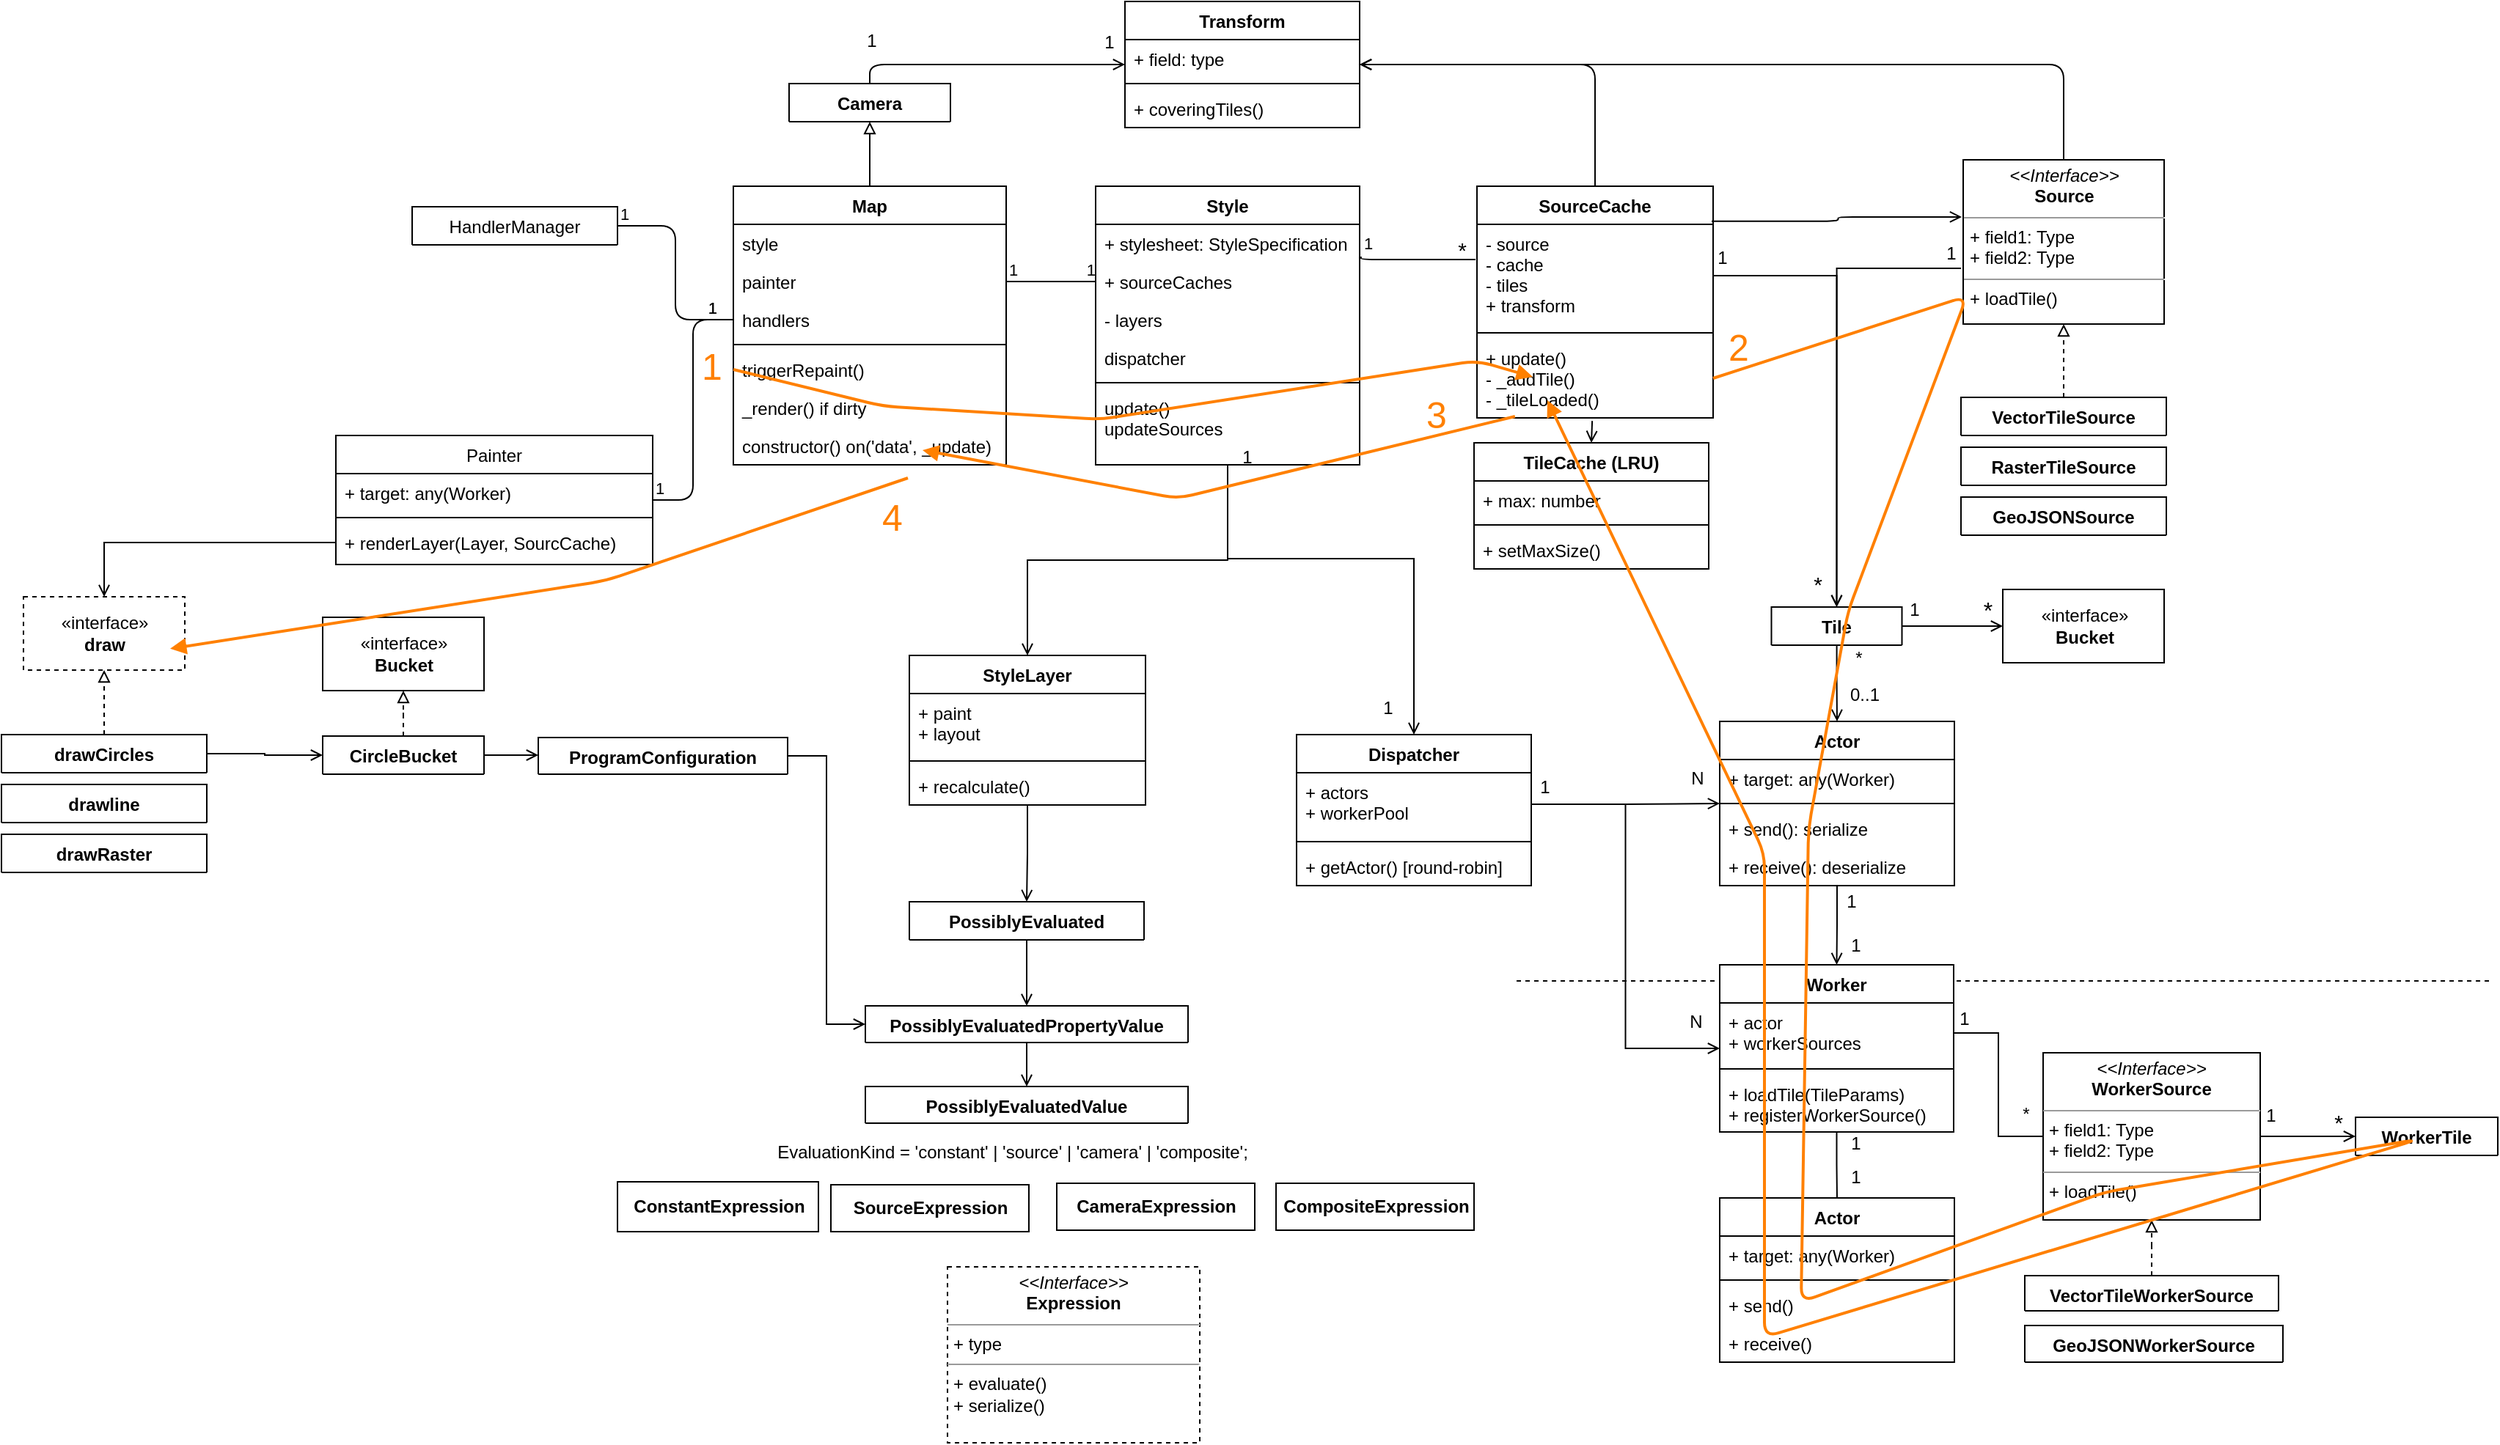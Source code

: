 <mxfile version="13.5.1" type="github">
  <diagram id="C5RBs43oDa-KdzZeNtuy" name="Page-1">
    <mxGraphModel dx="1826" dy="1164" grid="0" gridSize="10" guides="1" tooltips="1" connect="1" arrows="1" fold="1" page="0" pageScale="1" pageWidth="827" pageHeight="1169" background="#ffffff" math="0" shadow="0">
      <root>
        <mxCell id="WIyWlLk6GJQsqaUBKTNV-0" />
        <mxCell id="WIyWlLk6GJQsqaUBKTNV-1" parent="WIyWlLk6GJQsqaUBKTNV-0" />
        <mxCell id="zkfFHV4jXpPFQw0GAbJ--0" value="Map" style="swimlane;fontStyle=1;align=center;verticalAlign=top;childLayout=stackLayout;horizontal=1;startSize=26;horizontalStack=0;resizeParent=1;resizeLast=0;collapsible=1;marginBottom=0;rounded=0;shadow=0;strokeWidth=1;labelBackgroundColor=none;" parent="WIyWlLk6GJQsqaUBKTNV-1" vertex="1">
          <mxGeometry x="243" y="120" width="186" height="190" as="geometry">
            <mxRectangle x="230" y="140" width="160" height="26" as="alternateBounds" />
          </mxGeometry>
        </mxCell>
        <mxCell id="zkfFHV4jXpPFQw0GAbJ--1" value="style" style="text;align=left;verticalAlign=top;spacingLeft=4;spacingRight=4;overflow=hidden;rotatable=0;points=[[0,0.5],[1,0.5]];portConstraint=eastwest;labelBackgroundColor=none;" parent="zkfFHV4jXpPFQw0GAbJ--0" vertex="1">
          <mxGeometry y="26" width="186" height="26" as="geometry" />
        </mxCell>
        <mxCell id="zkfFHV4jXpPFQw0GAbJ--2" value="painter" style="text;align=left;verticalAlign=top;spacingLeft=4;spacingRight=4;overflow=hidden;rotatable=0;points=[[0,0.5],[1,0.5]];portConstraint=eastwest;rounded=0;shadow=0;html=0;labelBackgroundColor=none;" parent="zkfFHV4jXpPFQw0GAbJ--0" vertex="1">
          <mxGeometry y="52" width="186" height="26" as="geometry" />
        </mxCell>
        <mxCell id="zkfFHV4jXpPFQw0GAbJ--3" value="handlers" style="text;align=left;verticalAlign=top;spacingLeft=4;spacingRight=4;overflow=hidden;rotatable=0;points=[[0,0.5],[1,0.5]];portConstraint=eastwest;rounded=0;shadow=0;html=0;labelBackgroundColor=none;" parent="zkfFHV4jXpPFQw0GAbJ--0" vertex="1">
          <mxGeometry y="78" width="186" height="26" as="geometry" />
        </mxCell>
        <mxCell id="zkfFHV4jXpPFQw0GAbJ--4" value="" style="line;html=1;strokeWidth=1;align=left;verticalAlign=middle;spacingTop=-1;spacingLeft=3;spacingRight=3;rotatable=0;labelPosition=right;points=[];portConstraint=eastwest;labelBackgroundColor=none;" parent="zkfFHV4jXpPFQw0GAbJ--0" vertex="1">
          <mxGeometry y="104" width="186" height="8" as="geometry" />
        </mxCell>
        <mxCell id="zkfFHV4jXpPFQw0GAbJ--5" value="triggerRepaint()" style="text;align=left;verticalAlign=top;spacingLeft=4;spacingRight=4;overflow=hidden;rotatable=0;points=[[0,0.5],[1,0.5]];portConstraint=eastwest;labelBackgroundColor=none;" parent="zkfFHV4jXpPFQw0GAbJ--0" vertex="1">
          <mxGeometry y="112" width="186" height="26" as="geometry" />
        </mxCell>
        <mxCell id="FlZPNkmP8DWsrbXSqgAE-45" value="_render() if dirty" style="text;align=left;verticalAlign=top;spacingLeft=4;spacingRight=4;overflow=hidden;rotatable=0;points=[[0,0.5],[1,0.5]];portConstraint=eastwest;labelBackgroundColor=none;" parent="zkfFHV4jXpPFQw0GAbJ--0" vertex="1">
          <mxGeometry y="138" width="186" height="26" as="geometry" />
        </mxCell>
        <mxCell id="LuNTOLZsKy5EEdf0x_w1-0" value="constructor() on(&#39;data&#39;, _update)" style="text;align=left;verticalAlign=top;spacingLeft=4;spacingRight=4;overflow=hidden;rotatable=0;points=[[0,0.5],[1,0.5]];portConstraint=eastwest;labelBackgroundColor=none;" parent="zkfFHV4jXpPFQw0GAbJ--0" vertex="1">
          <mxGeometry y="164" width="186" height="26" as="geometry" />
        </mxCell>
        <mxCell id="aZz0crYhpi_2GFQYe-Nl-20" value="SourceCache" style="swimlane;fontStyle=1;align=center;verticalAlign=top;childLayout=stackLayout;horizontal=1;startSize=26;horizontalStack=0;resizeParent=1;resizeParentMax=0;resizeLast=0;collapsible=1;marginBottom=0;labelBackgroundColor=none;" parent="WIyWlLk6GJQsqaUBKTNV-1" vertex="1">
          <mxGeometry x="750" y="120" width="161" height="158" as="geometry">
            <mxRectangle x="750" y="120" width="110" height="26" as="alternateBounds" />
          </mxGeometry>
        </mxCell>
        <mxCell id="aZz0crYhpi_2GFQYe-Nl-21" value="- source&#xa;- cache&#xa;- tiles&#xa;+ transform" style="text;strokeColor=none;fillColor=none;align=left;verticalAlign=top;spacingLeft=4;spacingRight=4;overflow=hidden;rotatable=0;points=[[0,0.5],[1,0.5]];portConstraint=eastwest;labelBackgroundColor=none;" parent="aZz0crYhpi_2GFQYe-Nl-20" vertex="1">
          <mxGeometry y="26" width="161" height="70" as="geometry" />
        </mxCell>
        <mxCell id="aZz0crYhpi_2GFQYe-Nl-22" value="" style="line;strokeWidth=1;fillColor=none;align=left;verticalAlign=middle;spacingTop=-1;spacingLeft=3;spacingRight=3;rotatable=0;labelPosition=right;points=[];portConstraint=eastwest;labelBackgroundColor=none;" parent="aZz0crYhpi_2GFQYe-Nl-20" vertex="1">
          <mxGeometry y="96" width="161" height="8" as="geometry" />
        </mxCell>
        <mxCell id="aZz0crYhpi_2GFQYe-Nl-23" value="+ update()&#xa;- _addTile()&#xa;- _tileLoaded()" style="text;strokeColor=none;fillColor=none;align=left;verticalAlign=top;spacingLeft=4;spacingRight=4;overflow=hidden;rotatable=0;points=[[0,0.5],[1,0.5]];portConstraint=eastwest;labelBackgroundColor=none;" parent="aZz0crYhpi_2GFQYe-Nl-20" vertex="1">
          <mxGeometry y="104" width="161" height="54" as="geometry" />
        </mxCell>
        <mxCell id="FlZPNkmP8DWsrbXSqgAE-67" style="edgeStyle=orthogonalEdgeStyle;rounded=0;orthogonalLoop=1;jettySize=auto;html=1;entryX=0.5;entryY=0;entryDx=0;entryDy=0;labelBackgroundColor=none;startArrow=none;startFill=0;endArrow=open;endFill=0;" parent="WIyWlLk6GJQsqaUBKTNV-1" source="zkfFHV4jXpPFQw0GAbJ--17" target="FlZPNkmP8DWsrbXSqgAE-63" edge="1">
          <mxGeometry relative="1" as="geometry">
            <Array as="points">
              <mxPoint x="580" y="374" />
              <mxPoint x="707" y="374" />
            </Array>
          </mxGeometry>
        </mxCell>
        <mxCell id="zkfFHV4jXpPFQw0GAbJ--17" value="Style" style="swimlane;fontStyle=1;align=center;verticalAlign=top;childLayout=stackLayout;horizontal=1;startSize=26;horizontalStack=0;resizeParent=1;resizeLast=0;collapsible=1;marginBottom=0;rounded=0;shadow=0;strokeWidth=1;labelBackgroundColor=none;" parent="WIyWlLk6GJQsqaUBKTNV-1" vertex="1">
          <mxGeometry x="490" y="120" width="180" height="190" as="geometry">
            <mxRectangle x="550" y="140" width="160" height="26" as="alternateBounds" />
          </mxGeometry>
        </mxCell>
        <mxCell id="zkfFHV4jXpPFQw0GAbJ--18" value="+ stylesheet: StyleSpecification&#xa;" style="text;align=left;verticalAlign=top;spacingLeft=4;spacingRight=4;overflow=hidden;rotatable=0;points=[[0,0.5],[1,0.5]];portConstraint=eastwest;labelBackgroundColor=none;" parent="zkfFHV4jXpPFQw0GAbJ--17" vertex="1">
          <mxGeometry y="26" width="180" height="26" as="geometry" />
        </mxCell>
        <mxCell id="zkfFHV4jXpPFQw0GAbJ--19" value="+ sourceCaches" style="text;align=left;verticalAlign=top;spacingLeft=4;spacingRight=4;overflow=hidden;rotatable=0;points=[[0,0.5],[1,0.5]];portConstraint=eastwest;rounded=0;shadow=0;html=0;labelBackgroundColor=none;" parent="zkfFHV4jXpPFQw0GAbJ--17" vertex="1">
          <mxGeometry y="52" width="180" height="26" as="geometry" />
        </mxCell>
        <mxCell id="FlZPNkmP8DWsrbXSqgAE-156" value="- layers" style="text;align=left;verticalAlign=top;spacingLeft=4;spacingRight=4;overflow=hidden;rotatable=0;points=[[0,0.5],[1,0.5]];portConstraint=eastwest;rounded=0;shadow=0;html=0;labelBackgroundColor=none;" parent="zkfFHV4jXpPFQw0GAbJ--17" vertex="1">
          <mxGeometry y="78" width="180" height="26" as="geometry" />
        </mxCell>
        <mxCell id="zkfFHV4jXpPFQw0GAbJ--25" value="dispatcher" style="text;align=left;verticalAlign=top;spacingLeft=4;spacingRight=4;overflow=hidden;rotatable=0;points=[[0,0.5],[1,0.5]];portConstraint=eastwest;labelBackgroundColor=none;" parent="zkfFHV4jXpPFQw0GAbJ--17" vertex="1">
          <mxGeometry y="104" width="180" height="26" as="geometry" />
        </mxCell>
        <mxCell id="zkfFHV4jXpPFQw0GAbJ--23" value="" style="line;html=1;strokeWidth=1;align=left;verticalAlign=middle;spacingTop=-1;spacingLeft=3;spacingRight=3;rotatable=0;labelPosition=right;points=[];portConstraint=eastwest;labelBackgroundColor=none;" parent="zkfFHV4jXpPFQw0GAbJ--17" vertex="1">
          <mxGeometry y="130" width="180" height="8" as="geometry" />
        </mxCell>
        <mxCell id="zkfFHV4jXpPFQw0GAbJ--24" value="update()&#xa;updateSources" style="text;align=left;verticalAlign=top;spacingLeft=4;spacingRight=4;overflow=hidden;rotatable=0;points=[[0,0.5],[1,0.5]];portConstraint=eastwest;labelBackgroundColor=none;" parent="zkfFHV4jXpPFQw0GAbJ--17" vertex="1">
          <mxGeometry y="138" width="180" height="43" as="geometry" />
        </mxCell>
        <mxCell id="aZz0crYhpi_2GFQYe-Nl-35" value="" style="endArrow=none;html=1;edgeStyle=orthogonalEdgeStyle;exitX=1;exitY=0.5;exitDx=0;exitDy=0;entryX=0;entryY=0.5;entryDx=0;entryDy=0;labelBackgroundColor=none;" parent="WIyWlLk6GJQsqaUBKTNV-1" source="aZz0crYhpi_2GFQYe-Nl-13" target="zkfFHV4jXpPFQw0GAbJ--3" edge="1">
          <mxGeometry relative="1" as="geometry">
            <mxPoint x="133" y="420" as="sourcePoint" />
            <mxPoint x="293" y="420" as="targetPoint" />
          </mxGeometry>
        </mxCell>
        <mxCell id="aZz0crYhpi_2GFQYe-Nl-36" value="1" style="edgeLabel;resizable=0;html=1;align=left;verticalAlign=bottom;labelBackgroundColor=none;" parent="aZz0crYhpi_2GFQYe-Nl-35" connectable="0" vertex="1">
          <mxGeometry x="-1" relative="1" as="geometry" />
        </mxCell>
        <mxCell id="aZz0crYhpi_2GFQYe-Nl-37" value="1" style="edgeLabel;resizable=0;html=1;align=right;verticalAlign=bottom;labelBackgroundColor=none;" parent="aZz0crYhpi_2GFQYe-Nl-35" connectable="0" vertex="1">
          <mxGeometry x="1" relative="1" as="geometry">
            <mxPoint x="-10.07" as="offset" />
          </mxGeometry>
        </mxCell>
        <mxCell id="aZz0crYhpi_2GFQYe-Nl-38" value="" style="endArrow=none;html=1;edgeStyle=orthogonalEdgeStyle;exitX=1;exitY=0.5;exitDx=0;exitDy=0;labelBackgroundColor=none;entryX=0;entryY=0.5;entryDx=0;entryDy=0;" parent="WIyWlLk6GJQsqaUBKTNV-1" source="aZz0crYhpi_2GFQYe-Nl-10" target="zkfFHV4jXpPFQw0GAbJ--3" edge="1">
          <mxGeometry relative="1" as="geometry">
            <mxPoint x="163" y="360" as="sourcePoint" />
            <mxPoint x="243" y="185" as="targetPoint" />
          </mxGeometry>
        </mxCell>
        <mxCell id="aZz0crYhpi_2GFQYe-Nl-39" value="1" style="edgeLabel;resizable=0;html=1;align=left;verticalAlign=bottom;labelBackgroundColor=none;" parent="aZz0crYhpi_2GFQYe-Nl-38" connectable="0" vertex="1">
          <mxGeometry x="-1" relative="1" as="geometry" />
        </mxCell>
        <mxCell id="aZz0crYhpi_2GFQYe-Nl-40" value="1" style="edgeLabel;resizable=0;html=1;align=right;verticalAlign=bottom;labelBackgroundColor=none;" parent="aZz0crYhpi_2GFQYe-Nl-38" connectable="0" vertex="1">
          <mxGeometry x="1" relative="1" as="geometry">
            <mxPoint x="-10.34" as="offset" />
          </mxGeometry>
        </mxCell>
        <mxCell id="aZz0crYhpi_2GFQYe-Nl-41" value="" style="endArrow=none;html=1;edgeStyle=orthogonalEdgeStyle;exitX=1;exitY=0.5;exitDx=0;exitDy=0;entryX=0;entryY=0.5;entryDx=0;entryDy=0;labelBackgroundColor=none;" parent="WIyWlLk6GJQsqaUBKTNV-1" source="zkfFHV4jXpPFQw0GAbJ--2" target="zkfFHV4jXpPFQw0GAbJ--19" edge="1">
          <mxGeometry relative="1" as="geometry">
            <mxPoint x="390" y="190" as="sourcePoint" />
            <mxPoint x="550" y="190" as="targetPoint" />
          </mxGeometry>
        </mxCell>
        <mxCell id="aZz0crYhpi_2GFQYe-Nl-42" value="1" style="edgeLabel;resizable=0;html=1;align=left;verticalAlign=bottom;labelBackgroundColor=none;" parent="aZz0crYhpi_2GFQYe-Nl-41" connectable="0" vertex="1">
          <mxGeometry x="-1" relative="1" as="geometry" />
        </mxCell>
        <mxCell id="aZz0crYhpi_2GFQYe-Nl-43" value="1" style="edgeLabel;resizable=0;html=1;align=right;verticalAlign=bottom;labelBackgroundColor=none;" parent="aZz0crYhpi_2GFQYe-Nl-41" connectable="0" vertex="1">
          <mxGeometry x="1" relative="1" as="geometry" />
        </mxCell>
        <mxCell id="aZz0crYhpi_2GFQYe-Nl-44" value="" style="endArrow=none;html=1;edgeStyle=orthogonalEdgeStyle;exitX=1.005;exitY=0.846;exitDx=0;exitDy=0;exitPerimeter=0;labelBackgroundColor=none;" parent="WIyWlLk6GJQsqaUBKTNV-1" source="zkfFHV4jXpPFQw0GAbJ--18" edge="1">
          <mxGeometry relative="1" as="geometry">
            <mxPoint x="700" y="180" as="sourcePoint" />
            <mxPoint x="749" y="170" as="targetPoint" />
            <Array as="points">
              <mxPoint x="670" y="168" />
              <mxPoint x="670" y="170" />
            </Array>
          </mxGeometry>
        </mxCell>
        <mxCell id="aZz0crYhpi_2GFQYe-Nl-45" value="1" style="edgeLabel;resizable=0;html=1;align=left;verticalAlign=bottom;labelBackgroundColor=none;" parent="aZz0crYhpi_2GFQYe-Nl-44" connectable="0" vertex="1">
          <mxGeometry x="-1" relative="1" as="geometry" />
        </mxCell>
        <mxCell id="aZz0crYhpi_2GFQYe-Nl-46" value="&lt;font style=&quot;font-size: 15px&quot;&gt;*&lt;/font&gt;" style="edgeLabel;resizable=0;html=1;align=right;verticalAlign=bottom;labelBackgroundColor=none;" parent="aZz0crYhpi_2GFQYe-Nl-44" connectable="0" vertex="1">
          <mxGeometry x="1" relative="1" as="geometry">
            <mxPoint x="-4.9" y="4" as="offset" />
          </mxGeometry>
        </mxCell>
        <mxCell id="aZz0crYhpi_2GFQYe-Nl-55" value="" style="endArrow=open;html=1;edgeStyle=orthogonalEdgeStyle;exitX=0.994;exitY=0.151;exitDx=0;exitDy=0;exitPerimeter=0;entryX=-0.007;entryY=0.348;entryDx=0;entryDy=0;labelBackgroundColor=none;endFill=0;entryPerimeter=0;" parent="WIyWlLk6GJQsqaUBKTNV-1" source="aZz0crYhpi_2GFQYe-Nl-20" target="FlZPNkmP8DWsrbXSqgAE-46" edge="1">
          <mxGeometry relative="1" as="geometry">
            <mxPoint x="940" y="180" as="sourcePoint" />
            <mxPoint x="980" y="133" as="targetPoint" />
          </mxGeometry>
        </mxCell>
        <mxCell id="aZz0crYhpi_2GFQYe-Nl-65" value="" style="endArrow=open;html=1;edgeStyle=orthogonalEdgeStyle;entryX=0;entryY=0.5;entryDx=0;entryDy=0;exitX=0.5;exitY=0;exitDx=0;exitDy=0;endFill=0;labelBackgroundColor=none;" parent="WIyWlLk6GJQsqaUBKTNV-1" source="aZz0crYhpi_2GFQYe-Nl-74" target="aZz0crYhpi_2GFQYe-Nl-58" edge="1">
          <mxGeometry relative="1" as="geometry">
            <mxPoint x="300" y="20" as="sourcePoint" />
            <mxPoint x="460" y="60" as="targetPoint" />
          </mxGeometry>
        </mxCell>
        <mxCell id="aZz0crYhpi_2GFQYe-Nl-68" value="" style="endArrow=none;html=1;edgeStyle=orthogonalEdgeStyle;exitX=1;exitY=0.5;exitDx=0;exitDy=0;entryX=0.5;entryY=0;entryDx=0;entryDy=0;startArrow=open;startFill=0;labelBackgroundColor=none;" parent="WIyWlLk6GJQsqaUBKTNV-1" source="aZz0crYhpi_2GFQYe-Nl-58" target="aZz0crYhpi_2GFQYe-Nl-20" edge="1">
          <mxGeometry relative="1" as="geometry">
            <mxPoint x="700" y="40" as="sourcePoint" />
            <mxPoint x="860" y="40" as="targetPoint" />
          </mxGeometry>
        </mxCell>
        <mxCell id="aZz0crYhpi_2GFQYe-Nl-71" value="" style="endArrow=none;html=1;edgeStyle=orthogonalEdgeStyle;entryX=0.5;entryY=0;entryDx=0;entryDy=0;exitX=1;exitY=0.5;exitDx=0;exitDy=0;startArrow=open;startFill=0;labelBackgroundColor=none;" parent="WIyWlLk6GJQsqaUBKTNV-1" source="aZz0crYhpi_2GFQYe-Nl-58" target="FlZPNkmP8DWsrbXSqgAE-46" edge="1">
          <mxGeometry relative="1" as="geometry">
            <mxPoint x="620" y="20" as="sourcePoint" />
            <mxPoint x="1035" y="113" as="targetPoint" />
          </mxGeometry>
        </mxCell>
        <mxCell id="aZz0crYhpi_2GFQYe-Nl-78" value="" style="endArrow=block;html=1;edgeStyle=orthogonalEdgeStyle;entryX=0.5;entryY=1;entryDx=0;entryDy=0;exitX=0.5;exitY=0;exitDx=0;exitDy=0;labelBackgroundColor=none;endFill=0;" parent="WIyWlLk6GJQsqaUBKTNV-1" source="zkfFHV4jXpPFQw0GAbJ--0" target="aZz0crYhpi_2GFQYe-Nl-74" edge="1">
          <mxGeometry relative="1" as="geometry">
            <mxPoint x="333" y="46" as="sourcePoint" />
            <mxPoint x="543" y="33" as="targetPoint" />
          </mxGeometry>
        </mxCell>
        <mxCell id="aZz0crYhpi_2GFQYe-Nl-86" style="edgeStyle=orthogonalEdgeStyle;rounded=0;orthogonalLoop=1;jettySize=auto;html=1;exitX=0.5;exitY=0;exitDx=0;exitDy=0;labelBackgroundColor=none;startArrow=none;startFill=0;endArrow=block;endFill=0;dashed=1;entryX=0.5;entryY=1;entryDx=0;entryDy=0;" parent="WIyWlLk6GJQsqaUBKTNV-1" source="aZz0crYhpi_2GFQYe-Nl-82" target="FlZPNkmP8DWsrbXSqgAE-46" edge="1">
          <mxGeometry relative="1" as="geometry">
            <mxPoint x="1150" y="167" as="targetPoint" />
          </mxGeometry>
        </mxCell>
        <mxCell id="aZz0crYhpi_2GFQYe-Nl-115" value="" style="endArrow=open;html=1;exitX=0.488;exitY=1.038;exitDx=0;exitDy=0;exitPerimeter=0;entryX=0.5;entryY=0;entryDx=0;entryDy=0;labelBackgroundColor=none;endFill=0;" parent="WIyWlLk6GJQsqaUBKTNV-1" source="aZz0crYhpi_2GFQYe-Nl-23" target="aZz0crYhpi_2GFQYe-Nl-107" edge="1">
          <mxGeometry relative="1" as="geometry">
            <mxPoint x="919.04" y="142.986" as="sourcePoint" />
            <mxPoint x="990" y="143" as="targetPoint" />
          </mxGeometry>
        </mxCell>
        <mxCell id="FlZPNkmP8DWsrbXSqgAE-4" value="«interface»&lt;br&gt;&lt;span style=&quot;font-weight: 700&quot;&gt;Bucket&lt;/span&gt;" style="html=1;labelBackgroundColor=none;" parent="WIyWlLk6GJQsqaUBKTNV-1" vertex="1">
          <mxGeometry x="-37" y="414" width="110" height="50" as="geometry" />
        </mxCell>
        <mxCell id="FlZPNkmP8DWsrbXSqgAE-17" style="edgeStyle=orthogonalEdgeStyle;rounded=0;orthogonalLoop=1;jettySize=auto;html=1;labelBackgroundColor=none;startArrow=none;startFill=0;endArrow=open;endFill=0;entryX=0.5;entryY=0;entryDx=0;entryDy=0;" parent="WIyWlLk6GJQsqaUBKTNV-1" source="FlZPNkmP8DWsrbXSqgAE-13" target="FlZPNkmP8DWsrbXSqgAE-176" edge="1">
          <mxGeometry relative="1" as="geometry">
            <mxPoint x="394" y="609" as="targetPoint" />
          </mxGeometry>
        </mxCell>
        <mxCell id="FlZPNkmP8DWsrbXSqgAE-26" style="edgeStyle=orthogonalEdgeStyle;rounded=0;orthogonalLoop=1;jettySize=auto;html=1;entryX=0.5;entryY=0;entryDx=0;entryDy=0;labelBackgroundColor=none;startArrow=none;startFill=0;endArrow=open;endFill=0;exitX=0.5;exitY=1;exitDx=0;exitDy=0;" parent="WIyWlLk6GJQsqaUBKTNV-1" source="FlZPNkmP8DWsrbXSqgAE-176" target="FlZPNkmP8DWsrbXSqgAE-9" edge="1">
          <mxGeometry relative="1" as="geometry">
            <mxPoint x="394.059" y="639" as="sourcePoint" />
          </mxGeometry>
        </mxCell>
        <mxCell id="FlZPNkmP8DWsrbXSqgAE-32" value="&lt;div style=&quot;color: rgb(212 , 212 , 212) ; background-color: rgb(30 , 30 , 30) ; font-family: &amp;#34;menlo&amp;#34; , &amp;#34;monaco&amp;#34; , &amp;#34;courier new&amp;#34; , monospace ; font-weight: normal ; font-size: 14px ; line-height: 21px&quot;&gt;&lt;br&gt;&lt;/div&gt;" style="text;whiteSpace=wrap;html=1;" parent="WIyWlLk6GJQsqaUBKTNV-1" vertex="1">
          <mxGeometry x="492" y="759" width="210" height="40" as="geometry" />
        </mxCell>
        <mxCell id="FlZPNkmP8DWsrbXSqgAE-42" value="&lt;b&gt;ConstantExpression&lt;/b&gt;" style="html=1;" parent="WIyWlLk6GJQsqaUBKTNV-1" vertex="1">
          <mxGeometry x="164" y="799" width="137" height="34" as="geometry" />
        </mxCell>
        <mxCell id="FlZPNkmP8DWsrbXSqgAE-43" value="&lt;b&gt;SourceExpression&lt;/b&gt;" style="html=1;" parent="WIyWlLk6GJQsqaUBKTNV-1" vertex="1">
          <mxGeometry x="309.5" y="801" width="135" height="32" as="geometry" />
        </mxCell>
        <mxCell id="FlZPNkmP8DWsrbXSqgAE-44" value="&lt;b&gt;CompositeExpression&lt;/b&gt;" style="html=1;" parent="WIyWlLk6GJQsqaUBKTNV-1" vertex="1">
          <mxGeometry x="613" y="800" width="135" height="32" as="geometry" />
        </mxCell>
        <mxCell id="FlZPNkmP8DWsrbXSqgAE-55" style="edgeStyle=orthogonalEdgeStyle;rounded=0;orthogonalLoop=1;jettySize=auto;html=1;exitX=-0.011;exitY=0.661;exitDx=0;exitDy=0;entryX=0.5;entryY=0;entryDx=0;entryDy=0;labelBackgroundColor=none;startArrow=none;startFill=0;endArrow=open;endFill=0;exitPerimeter=0;" parent="WIyWlLk6GJQsqaUBKTNV-1" source="FlZPNkmP8DWsrbXSqgAE-46" target="aZz0crYhpi_2GFQYe-Nl-99" edge="1">
          <mxGeometry relative="1" as="geometry" />
        </mxCell>
        <mxCell id="FlZPNkmP8DWsrbXSqgAE-46" value="&lt;p style=&quot;margin: 0px ; margin-top: 4px ; text-align: center&quot;&gt;&lt;i&gt;&amp;lt;&amp;lt;Interface&amp;gt;&amp;gt;&lt;/i&gt;&lt;br&gt;&lt;b&gt;Source&lt;/b&gt;&lt;/p&gt;&lt;hr size=&quot;1&quot;&gt;&lt;p style=&quot;margin: 0px ; margin-left: 4px&quot;&gt;+ field1: Type&lt;br&gt;+ field2: Type&lt;/p&gt;&lt;hr size=&quot;1&quot;&gt;&lt;p style=&quot;margin: 0px ; margin-left: 4px&quot;&gt;+ loadTile()&lt;/p&gt;" style="verticalAlign=top;align=left;overflow=fill;fontSize=12;fontFamily=Helvetica;html=1;" parent="WIyWlLk6GJQsqaUBKTNV-1" vertex="1">
          <mxGeometry x="1081.5" y="102" width="137" height="112" as="geometry" />
        </mxCell>
        <mxCell id="aZz0crYhpi_2GFQYe-Nl-58" value="Transform" style="swimlane;fontStyle=1;align=center;verticalAlign=top;childLayout=stackLayout;horizontal=1;startSize=26;horizontalStack=0;resizeParent=1;resizeParentMax=0;resizeLast=0;collapsible=1;marginBottom=0;labelBackgroundColor=none;" parent="WIyWlLk6GJQsqaUBKTNV-1" vertex="1">
          <mxGeometry x="510" y="-6" width="160" height="86" as="geometry">
            <mxRectangle x="510" y="10" width="110" height="26" as="alternateBounds" />
          </mxGeometry>
        </mxCell>
        <mxCell id="aZz0crYhpi_2GFQYe-Nl-59" value="+ field: type" style="text;strokeColor=none;fillColor=none;align=left;verticalAlign=top;spacingLeft=4;spacingRight=4;overflow=hidden;rotatable=0;points=[[0,0.5],[1,0.5]];portConstraint=eastwest;" parent="aZz0crYhpi_2GFQYe-Nl-58" vertex="1">
          <mxGeometry y="26" width="160" height="26" as="geometry" />
        </mxCell>
        <mxCell id="aZz0crYhpi_2GFQYe-Nl-60" value="" style="line;strokeWidth=1;fillColor=none;align=left;verticalAlign=middle;spacingTop=-1;spacingLeft=3;spacingRight=3;rotatable=0;labelPosition=right;points=[];portConstraint=eastwest;" parent="aZz0crYhpi_2GFQYe-Nl-58" vertex="1">
          <mxGeometry y="52" width="160" height="8" as="geometry" />
        </mxCell>
        <mxCell id="aZz0crYhpi_2GFQYe-Nl-61" value="+ coveringTiles()" style="text;strokeColor=none;fillColor=none;align=left;verticalAlign=top;spacingLeft=4;spacingRight=4;overflow=hidden;rotatable=0;points=[[0,0.5],[1,0.5]];portConstraint=eastwest;" parent="aZz0crYhpi_2GFQYe-Nl-58" vertex="1">
          <mxGeometry y="60" width="160" height="26" as="geometry" />
        </mxCell>
        <mxCell id="FlZPNkmP8DWsrbXSqgAE-47" style="edgeStyle=orthogonalEdgeStyle;rounded=0;orthogonalLoop=1;jettySize=auto;html=1;entryX=0.5;entryY=0;entryDx=0;entryDy=0;labelBackgroundColor=none;startArrow=none;startFill=0;endArrow=open;endFill=0;exitX=1;exitY=0.5;exitDx=0;exitDy=0;" parent="WIyWlLk6GJQsqaUBKTNV-1" source="aZz0crYhpi_2GFQYe-Nl-21" target="aZz0crYhpi_2GFQYe-Nl-99" edge="1">
          <mxGeometry relative="1" as="geometry" />
        </mxCell>
        <mxCell id="aZz0crYhpi_2GFQYe-Nl-82" value="VectorTileSource" style="swimlane;fontStyle=1;align=center;verticalAlign=top;childLayout=stackLayout;horizontal=1;startSize=26;horizontalStack=0;resizeParent=1;resizeParentMax=0;resizeLast=0;collapsible=1;marginBottom=0;labelBackgroundColor=none;" parent="WIyWlLk6GJQsqaUBKTNV-1" vertex="1" collapsed="1">
          <mxGeometry x="1080" y="264" width="140" height="26" as="geometry">
            <mxRectangle x="960" y="124" width="160" height="86" as="alternateBounds" />
          </mxGeometry>
        </mxCell>
        <mxCell id="aZz0crYhpi_2GFQYe-Nl-83" value="+ field: type" style="text;strokeColor=none;fillColor=none;align=left;verticalAlign=top;spacingLeft=4;spacingRight=4;overflow=hidden;rotatable=0;points=[[0,0.5],[1,0.5]];portConstraint=eastwest;" parent="aZz0crYhpi_2GFQYe-Nl-82" vertex="1">
          <mxGeometry y="26" width="140" height="26" as="geometry" />
        </mxCell>
        <mxCell id="aZz0crYhpi_2GFQYe-Nl-84" value="" style="line;strokeWidth=1;fillColor=none;align=left;verticalAlign=middle;spacingTop=-1;spacingLeft=3;spacingRight=3;rotatable=0;labelPosition=right;points=[];portConstraint=eastwest;" parent="aZz0crYhpi_2GFQYe-Nl-82" vertex="1">
          <mxGeometry y="52" width="140" height="8" as="geometry" />
        </mxCell>
        <mxCell id="aZz0crYhpi_2GFQYe-Nl-85" value="+ method(type): type" style="text;strokeColor=none;fillColor=none;align=left;verticalAlign=top;spacingLeft=4;spacingRight=4;overflow=hidden;rotatable=0;points=[[0,0.5],[1,0.5]];portConstraint=eastwest;" parent="aZz0crYhpi_2GFQYe-Nl-82" vertex="1">
          <mxGeometry y="60" width="140" height="26" as="geometry" />
        </mxCell>
        <mxCell id="aZz0crYhpi_2GFQYe-Nl-87" value="GeoJSONSource" style="swimlane;fontStyle=1;align=center;verticalAlign=top;childLayout=stackLayout;horizontal=1;startSize=26;horizontalStack=0;resizeParent=1;resizeParentMax=0;resizeLast=0;collapsible=1;marginBottom=0;labelBackgroundColor=none;" parent="WIyWlLk6GJQsqaUBKTNV-1" vertex="1" collapsed="1">
          <mxGeometry x="1080" y="332" width="140" height="26" as="geometry">
            <mxRectangle x="960" y="124" width="160" height="86" as="alternateBounds" />
          </mxGeometry>
        </mxCell>
        <mxCell id="aZz0crYhpi_2GFQYe-Nl-88" value="+ field: type" style="text;strokeColor=none;fillColor=none;align=left;verticalAlign=top;spacingLeft=4;spacingRight=4;overflow=hidden;rotatable=0;points=[[0,0.5],[1,0.5]];portConstraint=eastwest;" parent="aZz0crYhpi_2GFQYe-Nl-87" vertex="1">
          <mxGeometry y="26" width="140" height="26" as="geometry" />
        </mxCell>
        <mxCell id="aZz0crYhpi_2GFQYe-Nl-89" value="" style="line;strokeWidth=1;fillColor=none;align=left;verticalAlign=middle;spacingTop=-1;spacingLeft=3;spacingRight=3;rotatable=0;labelPosition=right;points=[];portConstraint=eastwest;" parent="aZz0crYhpi_2GFQYe-Nl-87" vertex="1">
          <mxGeometry y="52" width="140" height="8" as="geometry" />
        </mxCell>
        <mxCell id="aZz0crYhpi_2GFQYe-Nl-90" value="+ method(type): type" style="text;strokeColor=none;fillColor=none;align=left;verticalAlign=top;spacingLeft=4;spacingRight=4;overflow=hidden;rotatable=0;points=[[0,0.5],[1,0.5]];portConstraint=eastwest;" parent="aZz0crYhpi_2GFQYe-Nl-87" vertex="1">
          <mxGeometry y="60" width="140" height="26" as="geometry" />
        </mxCell>
        <mxCell id="aZz0crYhpi_2GFQYe-Nl-91" value="RasterTileSource" style="swimlane;fontStyle=1;align=center;verticalAlign=top;childLayout=stackLayout;horizontal=1;startSize=26;horizontalStack=0;resizeParent=1;resizeParentMax=0;resizeLast=0;collapsible=1;marginBottom=0;labelBackgroundColor=none;" parent="WIyWlLk6GJQsqaUBKTNV-1" vertex="1" collapsed="1">
          <mxGeometry x="1080" y="298" width="140" height="26" as="geometry">
            <mxRectangle x="960" y="124" width="160" height="86" as="alternateBounds" />
          </mxGeometry>
        </mxCell>
        <mxCell id="aZz0crYhpi_2GFQYe-Nl-92" value="+ field: type" style="text;strokeColor=none;fillColor=none;align=left;verticalAlign=top;spacingLeft=4;spacingRight=4;overflow=hidden;rotatable=0;points=[[0,0.5],[1,0.5]];portConstraint=eastwest;" parent="aZz0crYhpi_2GFQYe-Nl-91" vertex="1">
          <mxGeometry y="26" width="140" height="26" as="geometry" />
        </mxCell>
        <mxCell id="aZz0crYhpi_2GFQYe-Nl-93" value="" style="line;strokeWidth=1;fillColor=none;align=left;verticalAlign=middle;spacingTop=-1;spacingLeft=3;spacingRight=3;rotatable=0;labelPosition=right;points=[];portConstraint=eastwest;" parent="aZz0crYhpi_2GFQYe-Nl-91" vertex="1">
          <mxGeometry y="52" width="140" height="8" as="geometry" />
        </mxCell>
        <mxCell id="aZz0crYhpi_2GFQYe-Nl-94" value="+ method(type): type" style="text;strokeColor=none;fillColor=none;align=left;verticalAlign=top;spacingLeft=4;spacingRight=4;overflow=hidden;rotatable=0;points=[[0,0.5],[1,0.5]];portConstraint=eastwest;" parent="aZz0crYhpi_2GFQYe-Nl-91" vertex="1">
          <mxGeometry y="60" width="140" height="26" as="geometry" />
        </mxCell>
        <mxCell id="FlZPNkmP8DWsrbXSqgAE-57" style="edgeStyle=orthogonalEdgeStyle;rounded=0;orthogonalLoop=1;jettySize=auto;html=1;entryX=0.5;entryY=0;entryDx=0;entryDy=0;labelBackgroundColor=none;startArrow=none;startFill=0;endArrow=open;endFill=0;" parent="WIyWlLk6GJQsqaUBKTNV-1" source="aZz0crYhpi_2GFQYe-Nl-99" target="FlZPNkmP8DWsrbXSqgAE-51" edge="1">
          <mxGeometry relative="1" as="geometry" />
        </mxCell>
        <mxCell id="FlZPNkmP8DWsrbXSqgAE-58" value="0..1" style="text;html=1;align=center;verticalAlign=middle;resizable=0;points=[];autosize=1;" parent="WIyWlLk6GJQsqaUBKTNV-1" vertex="1">
          <mxGeometry x="999" y="458" width="30" height="18" as="geometry" />
        </mxCell>
        <mxCell id="FlZPNkmP8DWsrbXSqgAE-69" style="edgeStyle=orthogonalEdgeStyle;rounded=0;orthogonalLoop=1;jettySize=auto;html=1;entryX=0;entryY=0.5;entryDx=0;entryDy=0;labelBackgroundColor=none;startArrow=none;startFill=0;endArrow=open;endFill=0;exitX=1;exitY=0.5;exitDx=0;exitDy=0;" parent="WIyWlLk6GJQsqaUBKTNV-1" source="FlZPNkmP8DWsrbXSqgAE-64" target="FlZPNkmP8DWsrbXSqgAE-51" edge="1">
          <mxGeometry relative="1" as="geometry" />
        </mxCell>
        <mxCell id="FlZPNkmP8DWsrbXSqgAE-70" value="1" style="text;html=1;align=center;verticalAlign=middle;resizable=0;points=[];autosize=1;" parent="WIyWlLk6GJQsqaUBKTNV-1" vertex="1">
          <mxGeometry x="584" y="296" width="17" height="18" as="geometry" />
        </mxCell>
        <mxCell id="FlZPNkmP8DWsrbXSqgAE-71" value="1" style="text;html=1;align=center;verticalAlign=middle;resizable=0;points=[];autosize=1;" parent="WIyWlLk6GJQsqaUBKTNV-1" vertex="1">
          <mxGeometry x="680" y="467" width="17" height="18" as="geometry" />
        </mxCell>
        <mxCell id="FlZPNkmP8DWsrbXSqgAE-72" value="1" style="text;html=1;align=center;verticalAlign=middle;resizable=0;points=[];autosize=1;" parent="WIyWlLk6GJQsqaUBKTNV-1" vertex="1">
          <mxGeometry x="328" y="12" width="17" height="18" as="geometry" />
        </mxCell>
        <mxCell id="FlZPNkmP8DWsrbXSqgAE-73" value="1" style="text;html=1;align=center;verticalAlign=middle;resizable=0;points=[];autosize=1;" parent="WIyWlLk6GJQsqaUBKTNV-1" vertex="1">
          <mxGeometry x="490" y="13" width="17" height="18" as="geometry" />
        </mxCell>
        <mxCell id="FlZPNkmP8DWsrbXSqgAE-74" value="1" style="text;html=1;align=center;verticalAlign=middle;resizable=0;points=[];autosize=1;" parent="WIyWlLk6GJQsqaUBKTNV-1" vertex="1">
          <mxGeometry x="908" y="160" width="17" height="18" as="geometry" />
        </mxCell>
        <mxCell id="FlZPNkmP8DWsrbXSqgAE-75" value="&lt;font style=&quot;font-size: 15px&quot;&gt;*&lt;/font&gt;" style="text;html=1;align=center;verticalAlign=middle;resizable=0;points=[];autosize=1;" parent="WIyWlLk6GJQsqaUBKTNV-1" vertex="1">
          <mxGeometry x="974" y="381" width="16" height="19" as="geometry" />
        </mxCell>
        <mxCell id="FlZPNkmP8DWsrbXSqgAE-84" style="edgeStyle=orthogonalEdgeStyle;rounded=0;orthogonalLoop=1;jettySize=auto;html=1;entryX=0.5;entryY=0;entryDx=0;entryDy=0;labelBackgroundColor=none;startArrow=none;startFill=0;endArrow=open;endFill=0;" parent="WIyWlLk6GJQsqaUBKTNV-1" source="FlZPNkmP8DWsrbXSqgAE-51" target="FlZPNkmP8DWsrbXSqgAE-76" edge="1">
          <mxGeometry relative="1" as="geometry" />
        </mxCell>
        <mxCell id="FlZPNkmP8DWsrbXSqgAE-51" value="Actor" style="swimlane;fontStyle=1;align=center;verticalAlign=top;childLayout=stackLayout;horizontal=1;startSize=26;horizontalStack=0;resizeParent=1;resizeParentMax=0;resizeLast=0;collapsible=1;marginBottom=0;labelBackgroundColor=none;" parent="WIyWlLk6GJQsqaUBKTNV-1" vertex="1">
          <mxGeometry x="915.5" y="485" width="160" height="112" as="geometry">
            <mxRectangle x="951" y="467" width="89" height="26" as="alternateBounds" />
          </mxGeometry>
        </mxCell>
        <mxCell id="FlZPNkmP8DWsrbXSqgAE-52" value="+ target: any(Worker) " style="text;strokeColor=none;fillColor=none;align=left;verticalAlign=top;spacingLeft=4;spacingRight=4;overflow=hidden;rotatable=0;points=[[0,0.5],[1,0.5]];portConstraint=eastwest;" parent="FlZPNkmP8DWsrbXSqgAE-51" vertex="1">
          <mxGeometry y="26" width="160" height="26" as="geometry" />
        </mxCell>
        <mxCell id="FlZPNkmP8DWsrbXSqgAE-53" value="" style="line;strokeWidth=1;fillColor=none;align=left;verticalAlign=middle;spacingTop=-1;spacingLeft=3;spacingRight=3;rotatable=0;labelPosition=right;points=[];portConstraint=eastwest;" parent="FlZPNkmP8DWsrbXSqgAE-51" vertex="1">
          <mxGeometry y="52" width="160" height="8" as="geometry" />
        </mxCell>
        <mxCell id="FlZPNkmP8DWsrbXSqgAE-54" value="+ send(): serialize" style="text;strokeColor=none;fillColor=none;align=left;verticalAlign=top;spacingLeft=4;spacingRight=4;overflow=hidden;rotatable=0;points=[[0,0.5],[1,0.5]];portConstraint=eastwest;" parent="FlZPNkmP8DWsrbXSqgAE-51" vertex="1">
          <mxGeometry y="60" width="160" height="26" as="geometry" />
        </mxCell>
        <mxCell id="FlZPNkmP8DWsrbXSqgAE-91" value="+ receive(): deserialize" style="text;strokeColor=none;fillColor=none;align=left;verticalAlign=top;spacingLeft=4;spacingRight=4;overflow=hidden;rotatable=0;points=[[0,0.5],[1,0.5]];portConstraint=eastwest;" parent="FlZPNkmP8DWsrbXSqgAE-51" vertex="1">
          <mxGeometry y="86" width="160" height="26" as="geometry" />
        </mxCell>
        <mxCell id="FlZPNkmP8DWsrbXSqgAE-80" style="rounded=0;orthogonalLoop=1;jettySize=auto;html=1;entryX=0;entryY=0.5;entryDx=0;entryDy=0;labelBackgroundColor=none;startArrow=none;startFill=0;endArrow=open;endFill=0;edgeStyle=orthogonalEdgeStyle;" parent="WIyWlLk6GJQsqaUBKTNV-1" source="FlZPNkmP8DWsrbXSqgAE-64" target="FlZPNkmP8DWsrbXSqgAE-76" edge="1">
          <mxGeometry relative="1" as="geometry" />
        </mxCell>
        <mxCell id="FlZPNkmP8DWsrbXSqgAE-81" value="1" style="text;html=1;align=center;verticalAlign=middle;resizable=0;points=[];autosize=1;" parent="WIyWlLk6GJQsqaUBKTNV-1" vertex="1">
          <mxGeometry x="787" y="521" width="17" height="18" as="geometry" />
        </mxCell>
        <mxCell id="FlZPNkmP8DWsrbXSqgAE-82" value="&lt;font style=&quot;font-size: 12px&quot;&gt;N&lt;/font&gt;" style="text;html=1;align=center;verticalAlign=middle;resizable=0;points=[];autosize=1;" parent="WIyWlLk6GJQsqaUBKTNV-1" vertex="1">
          <mxGeometry x="890" y="514.5" width="19" height="18" as="geometry" />
        </mxCell>
        <mxCell id="FlZPNkmP8DWsrbXSqgAE-83" value="&lt;font style=&quot;font-size: 12px&quot;&gt;N&lt;/font&gt;" style="text;html=1;align=center;verticalAlign=middle;resizable=0;points=[];autosize=1;" parent="WIyWlLk6GJQsqaUBKTNV-1" vertex="1">
          <mxGeometry x="889" y="681" width="19" height="18" as="geometry" />
        </mxCell>
        <mxCell id="FlZPNkmP8DWsrbXSqgAE-85" value="1" style="text;html=1;align=center;verticalAlign=middle;resizable=0;points=[];autosize=1;" parent="WIyWlLk6GJQsqaUBKTNV-1" vertex="1">
          <mxGeometry x="999" y="629" width="17" height="18" as="geometry" />
        </mxCell>
        <mxCell id="FlZPNkmP8DWsrbXSqgAE-86" value="1" style="text;html=1;align=center;verticalAlign=middle;resizable=0;points=[];autosize=1;" parent="WIyWlLk6GJQsqaUBKTNV-1" vertex="1">
          <mxGeometry x="996" y="599" width="17" height="18" as="geometry" />
        </mxCell>
        <mxCell id="FlZPNkmP8DWsrbXSqgAE-125" style="edgeStyle=orthogonalEdgeStyle;rounded=0;orthogonalLoop=1;jettySize=auto;html=1;entryX=0.5;entryY=0;entryDx=0;entryDy=0;labelBackgroundColor=none;startArrow=none;startFill=0;endArrow=none;endFill=0;" parent="WIyWlLk6GJQsqaUBKTNV-1" source="FlZPNkmP8DWsrbXSqgAE-76" target="FlZPNkmP8DWsrbXSqgAE-120" edge="1">
          <mxGeometry relative="1" as="geometry" />
        </mxCell>
        <mxCell id="FlZPNkmP8DWsrbXSqgAE-96" value="" style="line;strokeWidth=1;fillColor=none;align=left;verticalAlign=middle;spacingTop=-1;spacingLeft=3;spacingRight=3;rotatable=0;labelPosition=right;points=[];portConstraint=eastwest;html=1;dashed=1;" parent="WIyWlLk6GJQsqaUBKTNV-1" vertex="1">
          <mxGeometry x="777" y="658" width="664" height="8" as="geometry" />
        </mxCell>
        <mxCell id="FlZPNkmP8DWsrbXSqgAE-144" style="edgeStyle=orthogonalEdgeStyle;rounded=0;orthogonalLoop=1;jettySize=auto;html=1;entryX=0;entryY=0.5;entryDx=0;entryDy=0;labelBackgroundColor=none;startArrow=none;startFill=0;endArrow=open;endFill=0;" parent="WIyWlLk6GJQsqaUBKTNV-1" source="FlZPNkmP8DWsrbXSqgAE-101" target="FlZPNkmP8DWsrbXSqgAE-139" edge="1">
          <mxGeometry relative="1" as="geometry" />
        </mxCell>
        <mxCell id="FlZPNkmP8DWsrbXSqgAE-101" value="&lt;p style=&quot;margin: 0px ; margin-top: 4px ; text-align: center&quot;&gt;&lt;i&gt;&amp;lt;&amp;lt;Interface&amp;gt;&amp;gt;&lt;/i&gt;&lt;br&gt;&lt;b&gt;WorkerSource&lt;/b&gt;&lt;/p&gt;&lt;hr size=&quot;1&quot;&gt;&lt;p style=&quot;margin: 0px ; margin-left: 4px&quot;&gt;+ field1: Type&lt;br&gt;+ field2: Type&lt;/p&gt;&lt;hr size=&quot;1&quot;&gt;&lt;p style=&quot;margin: 0px ; margin-left: 4px&quot;&gt;+ loadTile()&lt;/p&gt;&lt;p style=&quot;margin: 0px ; margin-left: 4px&quot;&gt;&lt;br&gt;&lt;/p&gt;" style="verticalAlign=top;align=left;overflow=fill;fontSize=12;fontFamily=Helvetica;html=1;" parent="WIyWlLk6GJQsqaUBKTNV-1" vertex="1">
          <mxGeometry x="1136" y="711" width="148" height="114" as="geometry" />
        </mxCell>
        <mxCell id="FlZPNkmP8DWsrbXSqgAE-126" value="1" style="text;html=1;align=center;verticalAlign=middle;resizable=0;points=[];autosize=1;" parent="WIyWlLk6GJQsqaUBKTNV-1" vertex="1">
          <mxGeometry x="999" y="764" width="17" height="18" as="geometry" />
        </mxCell>
        <mxCell id="FlZPNkmP8DWsrbXSqgAE-127" value="1" style="text;html=1;align=center;verticalAlign=middle;resizable=0;points=[];autosize=1;" parent="WIyWlLk6GJQsqaUBKTNV-1" vertex="1">
          <mxGeometry x="999" y="787" width="17" height="18" as="geometry" />
        </mxCell>
        <mxCell id="FlZPNkmP8DWsrbXSqgAE-76" value="Worker" style="swimlane;fontStyle=1;align=center;verticalAlign=top;childLayout=stackLayout;horizontal=1;startSize=26;horizontalStack=0;resizeParent=1;resizeParentMax=0;resizeLast=0;collapsible=1;marginBottom=0;labelBackgroundColor=none;" parent="WIyWlLk6GJQsqaUBKTNV-1" vertex="1">
          <mxGeometry x="915.5" y="651" width="159.5" height="114" as="geometry">
            <mxRectangle x="951" y="647" width="89" height="26" as="alternateBounds" />
          </mxGeometry>
        </mxCell>
        <mxCell id="FlZPNkmP8DWsrbXSqgAE-77" value="+ actor&#xa;+ workerSources" style="text;strokeColor=none;fillColor=none;align=left;verticalAlign=top;spacingLeft=4;spacingRight=4;overflow=hidden;rotatable=0;points=[[0,0.5],[1,0.5]];portConstraint=eastwest;" parent="FlZPNkmP8DWsrbXSqgAE-76" vertex="1">
          <mxGeometry y="26" width="159.5" height="41" as="geometry" />
        </mxCell>
        <mxCell id="FlZPNkmP8DWsrbXSqgAE-78" value="" style="line;strokeWidth=1;fillColor=none;align=left;verticalAlign=middle;spacingTop=-1;spacingLeft=3;spacingRight=3;rotatable=0;labelPosition=right;points=[];portConstraint=eastwest;" parent="FlZPNkmP8DWsrbXSqgAE-76" vertex="1">
          <mxGeometry y="67" width="159.5" height="8" as="geometry" />
        </mxCell>
        <mxCell id="FlZPNkmP8DWsrbXSqgAE-79" value="+ loadTile(TileParams)&#xa;+ registerWorkerSource()" style="text;strokeColor=none;fillColor=none;align=left;verticalAlign=top;spacingLeft=4;spacingRight=4;overflow=hidden;rotatable=0;points=[[0,0.5],[1,0.5]];portConstraint=eastwest;" parent="FlZPNkmP8DWsrbXSqgAE-76" vertex="1">
          <mxGeometry y="75" width="159.5" height="39" as="geometry" />
        </mxCell>
        <mxCell id="FlZPNkmP8DWsrbXSqgAE-120" value="Actor" style="swimlane;fontStyle=1;align=center;verticalAlign=top;childLayout=stackLayout;horizontal=1;startSize=26;horizontalStack=0;resizeParent=1;resizeParentMax=0;resizeLast=0;collapsible=1;marginBottom=0;labelBackgroundColor=none;" parent="WIyWlLk6GJQsqaUBKTNV-1" vertex="1">
          <mxGeometry x="915.5" y="810" width="160" height="112" as="geometry">
            <mxRectangle x="951" y="467" width="89" height="26" as="alternateBounds" />
          </mxGeometry>
        </mxCell>
        <mxCell id="FlZPNkmP8DWsrbXSqgAE-121" value="+ target: any(Worker) " style="text;strokeColor=none;fillColor=none;align=left;verticalAlign=top;spacingLeft=4;spacingRight=4;overflow=hidden;rotatable=0;points=[[0,0.5],[1,0.5]];portConstraint=eastwest;" parent="FlZPNkmP8DWsrbXSqgAE-120" vertex="1">
          <mxGeometry y="26" width="160" height="26" as="geometry" />
        </mxCell>
        <mxCell id="FlZPNkmP8DWsrbXSqgAE-122" value="" style="line;strokeWidth=1;fillColor=none;align=left;verticalAlign=middle;spacingTop=-1;spacingLeft=3;spacingRight=3;rotatable=0;labelPosition=right;points=[];portConstraint=eastwest;" parent="FlZPNkmP8DWsrbXSqgAE-120" vertex="1">
          <mxGeometry y="52" width="160" height="8" as="geometry" />
        </mxCell>
        <mxCell id="FlZPNkmP8DWsrbXSqgAE-123" value="+ send()" style="text;strokeColor=none;fillColor=none;align=left;verticalAlign=top;spacingLeft=4;spacingRight=4;overflow=hidden;rotatable=0;points=[[0,0.5],[1,0.5]];portConstraint=eastwest;" parent="FlZPNkmP8DWsrbXSqgAE-120" vertex="1">
          <mxGeometry y="60" width="160" height="26" as="geometry" />
        </mxCell>
        <mxCell id="FlZPNkmP8DWsrbXSqgAE-124" value="+ receive()" style="text;strokeColor=none;fillColor=none;align=left;verticalAlign=top;spacingLeft=4;spacingRight=4;overflow=hidden;rotatable=0;points=[[0,0.5],[1,0.5]];portConstraint=eastwest;" parent="FlZPNkmP8DWsrbXSqgAE-120" vertex="1">
          <mxGeometry y="86" width="160" height="26" as="geometry" />
        </mxCell>
        <mxCell id="FlZPNkmP8DWsrbXSqgAE-128" style="edgeStyle=orthogonalEdgeStyle;rounded=0;orthogonalLoop=1;jettySize=auto;html=1;exitX=1;exitY=0.5;exitDx=0;exitDy=0;labelBackgroundColor=none;startArrow=none;startFill=0;endArrow=none;endFill=0;" parent="WIyWlLk6GJQsqaUBKTNV-1" source="FlZPNkmP8DWsrbXSqgAE-77" target="FlZPNkmP8DWsrbXSqgAE-101" edge="1">
          <mxGeometry relative="1" as="geometry" />
        </mxCell>
        <mxCell id="FlZPNkmP8DWsrbXSqgAE-137" style="edgeStyle=orthogonalEdgeStyle;rounded=0;orthogonalLoop=1;jettySize=auto;html=1;entryX=0.5;entryY=1;entryDx=0;entryDy=0;labelBackgroundColor=none;startArrow=none;startFill=0;endArrow=block;endFill=0;dashed=1;" parent="WIyWlLk6GJQsqaUBKTNV-1" source="FlZPNkmP8DWsrbXSqgAE-116" target="FlZPNkmP8DWsrbXSqgAE-101" edge="1">
          <mxGeometry relative="1" as="geometry" />
        </mxCell>
        <mxCell id="FlZPNkmP8DWsrbXSqgAE-116" value="VectorTileWorkerSource" style="swimlane;fontStyle=1;align=center;verticalAlign=top;childLayout=stackLayout;horizontal=1;startSize=26;horizontalStack=0;resizeParent=1;resizeParentMax=0;resizeLast=0;collapsible=1;marginBottom=0;labelBackgroundColor=none;" parent="WIyWlLk6GJQsqaUBKTNV-1" vertex="1" collapsed="1">
          <mxGeometry x="1123.5" y="863" width="173" height="24" as="geometry">
            <mxRectangle x="1123.5" y="863" width="160" height="86" as="alternateBounds" />
          </mxGeometry>
        </mxCell>
        <mxCell id="FlZPNkmP8DWsrbXSqgAE-117" value="+ field: type" style="text;strokeColor=none;fillColor=none;align=left;verticalAlign=top;spacingLeft=4;spacingRight=4;overflow=hidden;rotatable=0;points=[[0,0.5],[1,0.5]];portConstraint=eastwest;" parent="FlZPNkmP8DWsrbXSqgAE-116" vertex="1">
          <mxGeometry y="24" width="173" height="26" as="geometry" />
        </mxCell>
        <mxCell id="FlZPNkmP8DWsrbXSqgAE-118" value="" style="line;strokeWidth=1;fillColor=none;align=left;verticalAlign=middle;spacingTop=-1;spacingLeft=3;spacingRight=3;rotatable=0;labelPosition=right;points=[];portConstraint=eastwest;" parent="FlZPNkmP8DWsrbXSqgAE-116" vertex="1">
          <mxGeometry y="50" width="173" height="8" as="geometry" />
        </mxCell>
        <mxCell id="FlZPNkmP8DWsrbXSqgAE-119" value="+ method(type): type" style="text;strokeColor=none;fillColor=none;align=left;verticalAlign=top;spacingLeft=4;spacingRight=4;overflow=hidden;rotatable=0;points=[[0,0.5],[1,0.5]];portConstraint=eastwest;" parent="FlZPNkmP8DWsrbXSqgAE-116" vertex="1">
          <mxGeometry y="58" width="173" height="26" as="geometry" />
        </mxCell>
        <mxCell id="FlZPNkmP8DWsrbXSqgAE-138" value="*" style="text;html=1;align=center;verticalAlign=middle;resizable=0;points=[];autosize=1;" parent="WIyWlLk6GJQsqaUBKTNV-1" vertex="1">
          <mxGeometry x="1002" y="433" width="15" height="18" as="geometry" />
        </mxCell>
        <mxCell id="FlZPNkmP8DWsrbXSqgAE-139" value="WorkerTile" style="swimlane;fontStyle=1;align=center;verticalAlign=top;childLayout=stackLayout;horizontal=1;startSize=26;horizontalStack=0;resizeParent=1;resizeParentMax=0;resizeLast=0;collapsible=1;marginBottom=0;labelBackgroundColor=none;" parent="WIyWlLk6GJQsqaUBKTNV-1" vertex="1" collapsed="1">
          <mxGeometry x="1349" y="755" width="97" height="26" as="geometry">
            <mxRectangle x="1349" y="755" width="160" height="86" as="alternateBounds" />
          </mxGeometry>
        </mxCell>
        <mxCell id="FlZPNkmP8DWsrbXSqgAE-140" value="+ field: type" style="text;strokeColor=none;fillColor=none;align=left;verticalAlign=top;spacingLeft=4;spacingRight=4;overflow=hidden;rotatable=0;points=[[0,0.5],[1,0.5]];portConstraint=eastwest;" parent="FlZPNkmP8DWsrbXSqgAE-139" vertex="1">
          <mxGeometry y="26" width="97" height="26" as="geometry" />
        </mxCell>
        <mxCell id="FlZPNkmP8DWsrbXSqgAE-141" value="" style="line;strokeWidth=1;fillColor=none;align=left;verticalAlign=middle;spacingTop=-1;spacingLeft=3;spacingRight=3;rotatable=0;labelPosition=right;points=[];portConstraint=eastwest;" parent="FlZPNkmP8DWsrbXSqgAE-139" vertex="1">
          <mxGeometry y="52" width="97" height="8" as="geometry" />
        </mxCell>
        <mxCell id="FlZPNkmP8DWsrbXSqgAE-142" value="+ method(type): type" style="text;strokeColor=none;fillColor=none;align=left;verticalAlign=top;spacingLeft=4;spacingRight=4;overflow=hidden;rotatable=0;points=[[0,0.5],[1,0.5]];portConstraint=eastwest;" parent="FlZPNkmP8DWsrbXSqgAE-139" vertex="1">
          <mxGeometry y="60" width="97" height="26" as="geometry" />
        </mxCell>
        <mxCell id="FlZPNkmP8DWsrbXSqgAE-145" value="1" style="text;html=1;align=center;verticalAlign=middle;resizable=0;points=[];autosize=1;" parent="WIyWlLk6GJQsqaUBKTNV-1" vertex="1">
          <mxGeometry x="1282" y="745" width="17" height="18" as="geometry" />
        </mxCell>
        <mxCell id="FlZPNkmP8DWsrbXSqgAE-150" value="&lt;font style=&quot;font-size: 15px&quot;&gt;*&lt;/font&gt;" style="text;html=1;align=center;verticalAlign=middle;resizable=0;points=[];autosize=1;" parent="WIyWlLk6GJQsqaUBKTNV-1" vertex="1">
          <mxGeometry x="1329" y="748" width="16" height="19" as="geometry" />
        </mxCell>
        <mxCell id="FlZPNkmP8DWsrbXSqgAE-151" value="1" style="text;html=1;align=center;verticalAlign=middle;resizable=0;points=[];autosize=1;" parent="WIyWlLk6GJQsqaUBKTNV-1" vertex="1">
          <mxGeometry x="1073" y="679" width="17" height="18" as="geometry" />
        </mxCell>
        <mxCell id="FlZPNkmP8DWsrbXSqgAE-152" value="*" style="text;html=1;align=center;verticalAlign=middle;resizable=0;points=[];autosize=1;" parent="WIyWlLk6GJQsqaUBKTNV-1" vertex="1">
          <mxGeometry x="1116" y="744" width="15" height="18" as="geometry" />
        </mxCell>
        <mxCell id="FlZPNkmP8DWsrbXSqgAE-153" value="1" style="text;html=1;align=center;verticalAlign=middle;resizable=0;points=[];autosize=1;" parent="WIyWlLk6GJQsqaUBKTNV-1" vertex="1">
          <mxGeometry x="1064.5" y="157" width="17" height="18" as="geometry" />
        </mxCell>
        <mxCell id="aZz0crYhpi_2GFQYe-Nl-107" value="TileCache (LRU)" style="swimlane;fontStyle=1;align=center;verticalAlign=top;childLayout=stackLayout;horizontal=1;startSize=26;horizontalStack=0;resizeParent=1;resizeParentMax=0;resizeLast=0;collapsible=1;marginBottom=0;labelBackgroundColor=none;" parent="WIyWlLk6GJQsqaUBKTNV-1" vertex="1">
          <mxGeometry x="748" y="295" width="160" height="86" as="geometry">
            <mxRectangle x="775" y="260" width="110" height="26" as="alternateBounds" />
          </mxGeometry>
        </mxCell>
        <mxCell id="aZz0crYhpi_2GFQYe-Nl-108" value="+ max: number" style="text;strokeColor=none;fillColor=none;align=left;verticalAlign=top;spacingLeft=4;spacingRight=4;overflow=hidden;rotatable=0;points=[[0,0.5],[1,0.5]];portConstraint=eastwest;" parent="aZz0crYhpi_2GFQYe-Nl-107" vertex="1">
          <mxGeometry y="26" width="160" height="26" as="geometry" />
        </mxCell>
        <mxCell id="aZz0crYhpi_2GFQYe-Nl-109" value="" style="line;strokeWidth=1;fillColor=none;align=left;verticalAlign=middle;spacingTop=-1;spacingLeft=3;spacingRight=3;rotatable=0;labelPosition=right;points=[];portConstraint=eastwest;" parent="aZz0crYhpi_2GFQYe-Nl-107" vertex="1">
          <mxGeometry y="52" width="160" height="8" as="geometry" />
        </mxCell>
        <mxCell id="aZz0crYhpi_2GFQYe-Nl-110" value="+ setMaxSize()" style="text;strokeColor=none;fillColor=none;align=left;verticalAlign=top;spacingLeft=4;spacingRight=4;overflow=hidden;rotatable=0;points=[[0,0.5],[1,0.5]];portConstraint=eastwest;" parent="aZz0crYhpi_2GFQYe-Nl-107" vertex="1">
          <mxGeometry y="60" width="160" height="26" as="geometry" />
        </mxCell>
        <mxCell id="FlZPNkmP8DWsrbXSqgAE-187" style="edgeStyle=orthogonalEdgeStyle;rounded=0;orthogonalLoop=1;jettySize=auto;html=1;entryX=0;entryY=0.5;entryDx=0;entryDy=0;labelBackgroundColor=none;startArrow=none;startFill=0;endArrow=open;endFill=0;" parent="WIyWlLk6GJQsqaUBKTNV-1" source="aZz0crYhpi_2GFQYe-Nl-99" target="FlZPNkmP8DWsrbXSqgAE-186" edge="1">
          <mxGeometry relative="1" as="geometry" />
        </mxCell>
        <mxCell id="aZz0crYhpi_2GFQYe-Nl-99" value="Tile" style="swimlane;fontStyle=1;align=center;verticalAlign=top;childLayout=stackLayout;horizontal=1;startSize=26;horizontalStack=0;resizeParent=1;resizeParentMax=0;resizeLast=0;collapsible=1;marginBottom=0;labelBackgroundColor=none;" parent="WIyWlLk6GJQsqaUBKTNV-1" vertex="1" collapsed="1">
          <mxGeometry x="950.75" y="407" width="89" height="26" as="geometry">
            <mxRectangle x="960" y="124" width="160" height="86" as="alternateBounds" />
          </mxGeometry>
        </mxCell>
        <mxCell id="aZz0crYhpi_2GFQYe-Nl-100" value="+ field: type" style="text;strokeColor=none;fillColor=none;align=left;verticalAlign=top;spacingLeft=4;spacingRight=4;overflow=hidden;rotatable=0;points=[[0,0.5],[1,0.5]];portConstraint=eastwest;" parent="aZz0crYhpi_2GFQYe-Nl-99" vertex="1">
          <mxGeometry y="26" width="89" height="26" as="geometry" />
        </mxCell>
        <mxCell id="aZz0crYhpi_2GFQYe-Nl-101" value="" style="line;strokeWidth=1;fillColor=none;align=left;verticalAlign=middle;spacingTop=-1;spacingLeft=3;spacingRight=3;rotatable=0;labelPosition=right;points=[];portConstraint=eastwest;" parent="aZz0crYhpi_2GFQYe-Nl-99" vertex="1">
          <mxGeometry y="52" width="89" height="8" as="geometry" />
        </mxCell>
        <mxCell id="aZz0crYhpi_2GFQYe-Nl-102" value="+ method(type): type" style="text;strokeColor=none;fillColor=none;align=left;verticalAlign=top;spacingLeft=4;spacingRight=4;overflow=hidden;rotatable=0;points=[[0,0.5],[1,0.5]];portConstraint=eastwest;" parent="aZz0crYhpi_2GFQYe-Nl-99" vertex="1">
          <mxGeometry y="60" width="89" height="26" as="geometry" />
        </mxCell>
        <mxCell id="FlZPNkmP8DWsrbXSqgAE-129" value="GeoJSONWorkerSource" style="swimlane;fontStyle=1;align=center;verticalAlign=top;childLayout=stackLayout;horizontal=1;startSize=26;horizontalStack=0;resizeParent=1;resizeParentMax=0;resizeLast=0;collapsible=1;marginBottom=0;labelBackgroundColor=none;" parent="WIyWlLk6GJQsqaUBKTNV-1" vertex="1" collapsed="1">
          <mxGeometry x="1123.5" y="897" width="176" height="25" as="geometry">
            <mxRectangle x="1123.5" y="897" width="173" height="86" as="alternateBounds" />
          </mxGeometry>
        </mxCell>
        <mxCell id="FlZPNkmP8DWsrbXSqgAE-130" value="+ field: type" style="text;strokeColor=none;fillColor=none;align=left;verticalAlign=top;spacingLeft=4;spacingRight=4;overflow=hidden;rotatable=0;points=[[0,0.5],[1,0.5]];portConstraint=eastwest;" parent="FlZPNkmP8DWsrbXSqgAE-129" vertex="1">
          <mxGeometry y="25" width="176" height="26" as="geometry" />
        </mxCell>
        <mxCell id="FlZPNkmP8DWsrbXSqgAE-131" value="" style="line;strokeWidth=1;fillColor=none;align=left;verticalAlign=middle;spacingTop=-1;spacingLeft=3;spacingRight=3;rotatable=0;labelPosition=right;points=[];portConstraint=eastwest;" parent="FlZPNkmP8DWsrbXSqgAE-129" vertex="1">
          <mxGeometry y="51" width="176" height="8" as="geometry" />
        </mxCell>
        <mxCell id="FlZPNkmP8DWsrbXSqgAE-132" value="+ getClusterExpansionZoom()" style="text;strokeColor=none;fillColor=none;align=left;verticalAlign=top;spacingLeft=4;spacingRight=4;overflow=hidden;rotatable=0;points=[[0,0.5],[1,0.5]];portConstraint=eastwest;" parent="FlZPNkmP8DWsrbXSqgAE-129" vertex="1">
          <mxGeometry y="59" width="176" height="26" as="geometry" />
        </mxCell>
        <mxCell id="FlZPNkmP8DWsrbXSqgAE-63" value="Dispatcher" style="swimlane;fontStyle=1;align=center;verticalAlign=top;childLayout=stackLayout;horizontal=1;startSize=26;horizontalStack=0;resizeParent=1;resizeParentMax=0;resizeLast=0;collapsible=1;marginBottom=0;labelBackgroundColor=none;" parent="WIyWlLk6GJQsqaUBKTNV-1" vertex="1">
          <mxGeometry x="627" y="494" width="160" height="103" as="geometry">
            <mxRectangle x="775" y="260" width="110" height="26" as="alternateBounds" />
          </mxGeometry>
        </mxCell>
        <mxCell id="FlZPNkmP8DWsrbXSqgAE-64" value="+ actors&#xa;+ workerPool" style="text;strokeColor=none;fillColor=none;align=left;verticalAlign=top;spacingLeft=4;spacingRight=4;overflow=hidden;rotatable=0;points=[[0,0.5],[1,0.5]];portConstraint=eastwest;" parent="FlZPNkmP8DWsrbXSqgAE-63" vertex="1">
          <mxGeometry y="26" width="160" height="43" as="geometry" />
        </mxCell>
        <mxCell id="FlZPNkmP8DWsrbXSqgAE-65" value="" style="line;strokeWidth=1;fillColor=none;align=left;verticalAlign=middle;spacingTop=-1;spacingLeft=3;spacingRight=3;rotatable=0;labelPosition=right;points=[];portConstraint=eastwest;" parent="FlZPNkmP8DWsrbXSqgAE-63" vertex="1">
          <mxGeometry y="69" width="160" height="8" as="geometry" />
        </mxCell>
        <mxCell id="FlZPNkmP8DWsrbXSqgAE-66" value="+ getActor() [round-robin]" style="text;strokeColor=none;fillColor=none;align=left;verticalAlign=top;spacingLeft=4;spacingRight=4;overflow=hidden;rotatable=0;points=[[0,0.5],[1,0.5]];portConstraint=eastwest;" parent="FlZPNkmP8DWsrbXSqgAE-63" vertex="1">
          <mxGeometry y="77" width="160" height="26" as="geometry" />
        </mxCell>
        <mxCell id="FlZPNkmP8DWsrbXSqgAE-157" style="edgeStyle=orthogonalEdgeStyle;rounded=0;orthogonalLoop=1;jettySize=auto;html=1;entryX=0.5;entryY=0;entryDx=0;entryDy=0;labelBackgroundColor=none;startArrow=none;startFill=0;endArrow=open;endFill=0;exitX=0.5;exitY=1;exitDx=0;exitDy=0;" parent="WIyWlLk6GJQsqaUBKTNV-1" source="zkfFHV4jXpPFQw0GAbJ--17" target="FlZPNkmP8DWsrbXSqgAE-13" edge="1">
          <mxGeometry relative="1" as="geometry" />
        </mxCell>
        <mxCell id="aZz0crYhpi_2GFQYe-Nl-13" value="HandlerManager" style="swimlane;fontStyle=0;align=center;verticalAlign=top;childLayout=stackLayout;horizontal=1;startSize=26;horizontalStack=0;resizeParent=1;resizeLast=0;collapsible=1;marginBottom=0;rounded=0;shadow=0;strokeWidth=1;labelBackgroundColor=none;" parent="WIyWlLk6GJQsqaUBKTNV-1" vertex="1" collapsed="1">
          <mxGeometry x="24" y="134" width="140" height="26" as="geometry">
            <mxRectangle x="140" y="370" width="160" height="70" as="alternateBounds" />
          </mxGeometry>
        </mxCell>
        <mxCell id="aZz0crYhpi_2GFQYe-Nl-15" value="" style="line;html=1;strokeWidth=1;align=left;verticalAlign=middle;spacingTop=-1;spacingLeft=3;spacingRight=3;rotatable=0;labelPosition=right;points=[];portConstraint=eastwest;" parent="aZz0crYhpi_2GFQYe-Nl-13" vertex="1">
          <mxGeometry y="26" width="140" height="8" as="geometry" />
        </mxCell>
        <mxCell id="aZz0crYhpi_2GFQYe-Nl-10" value="Painter" style="swimlane;fontStyle=0;align=center;verticalAlign=top;childLayout=stackLayout;horizontal=1;startSize=26;horizontalStack=0;resizeParent=1;resizeLast=0;collapsible=1;marginBottom=0;rounded=0;shadow=0;strokeWidth=1;labelBackgroundColor=none;" parent="WIyWlLk6GJQsqaUBKTNV-1" vertex="1">
          <mxGeometry x="-28" y="290" width="216" height="88" as="geometry">
            <mxRectangle x="28" y="292" width="140" height="26" as="alternateBounds" />
          </mxGeometry>
        </mxCell>
        <mxCell id="FlZPNkmP8DWsrbXSqgAE-158" value="+ target: any(Worker) " style="text;strokeColor=none;fillColor=none;align=left;verticalAlign=top;spacingLeft=4;spacingRight=4;overflow=hidden;rotatable=0;points=[[0,0.5],[1,0.5]];portConstraint=eastwest;" parent="aZz0crYhpi_2GFQYe-Nl-10" vertex="1">
          <mxGeometry y="26" width="216" height="26" as="geometry" />
        </mxCell>
        <mxCell id="aZz0crYhpi_2GFQYe-Nl-12" value="" style="line;html=1;strokeWidth=1;align=left;verticalAlign=middle;spacingTop=-1;spacingLeft=3;spacingRight=3;rotatable=0;labelPosition=right;points=[];portConstraint=eastwest;" parent="aZz0crYhpi_2GFQYe-Nl-10" vertex="1">
          <mxGeometry y="52" width="216" height="8" as="geometry" />
        </mxCell>
        <mxCell id="FlZPNkmP8DWsrbXSqgAE-159" value="+ renderLayer(Layer, SourcCache) " style="text;strokeColor=none;fillColor=none;align=left;verticalAlign=top;spacingLeft=4;spacingRight=4;overflow=hidden;rotatable=0;points=[[0,0.5],[1,0.5]];portConstraint=eastwest;" parent="aZz0crYhpi_2GFQYe-Nl-10" vertex="1">
          <mxGeometry y="60" width="216" height="26" as="geometry" />
        </mxCell>
        <mxCell id="FlZPNkmP8DWsrbXSqgAE-160" value="«interface»&lt;br&gt;&lt;b&gt;draw&lt;/b&gt;" style="html=1;dashed=1;" parent="WIyWlLk6GJQsqaUBKTNV-1" vertex="1">
          <mxGeometry x="-241" y="400" width="110" height="50" as="geometry" />
        </mxCell>
        <mxCell id="FlZPNkmP8DWsrbXSqgAE-174" style="edgeStyle=orthogonalEdgeStyle;rounded=0;orthogonalLoop=1;jettySize=auto;html=1;exitX=0.5;exitY=0;exitDx=0;exitDy=0;entryX=0.5;entryY=1;entryDx=0;entryDy=0;labelBackgroundColor=none;startArrow=none;startFill=0;endArrow=block;endFill=0;dashed=1;" parent="WIyWlLk6GJQsqaUBKTNV-1" source="FlZPNkmP8DWsrbXSqgAE-161" target="FlZPNkmP8DWsrbXSqgAE-160" edge="1">
          <mxGeometry relative="1" as="geometry" />
        </mxCell>
        <mxCell id="FlZPNkmP8DWsrbXSqgAE-173" style="edgeStyle=orthogonalEdgeStyle;rounded=0;orthogonalLoop=1;jettySize=auto;html=1;entryX=0.5;entryY=0;entryDx=0;entryDy=0;labelBackgroundColor=none;startArrow=none;startFill=0;endArrow=open;endFill=0;" parent="WIyWlLk6GJQsqaUBKTNV-1" source="FlZPNkmP8DWsrbXSqgAE-159" target="FlZPNkmP8DWsrbXSqgAE-160" edge="1">
          <mxGeometry relative="1" as="geometry" />
        </mxCell>
        <mxCell id="FlZPNkmP8DWsrbXSqgAE-192" style="edgeStyle=orthogonalEdgeStyle;rounded=0;orthogonalLoop=1;jettySize=auto;html=1;entryX=0;entryY=0.5;entryDx=0;entryDy=0;labelBackgroundColor=none;startArrow=none;startFill=0;endArrow=open;endFill=0;" parent="WIyWlLk6GJQsqaUBKTNV-1" source="FlZPNkmP8DWsrbXSqgAE-161" target="FlZPNkmP8DWsrbXSqgAE-0" edge="1">
          <mxGeometry relative="1" as="geometry" />
        </mxCell>
        <mxCell id="FlZPNkmP8DWsrbXSqgAE-180" style="edgeStyle=orthogonalEdgeStyle;rounded=0;orthogonalLoop=1;jettySize=auto;html=1;labelBackgroundColor=none;startArrow=none;startFill=0;endArrow=open;endFill=0;" parent="WIyWlLk6GJQsqaUBKTNV-1" source="FlZPNkmP8DWsrbXSqgAE-9" target="FlZPNkmP8DWsrbXSqgAE-33" edge="1">
          <mxGeometry relative="1" as="geometry" />
        </mxCell>
        <mxCell id="FlZPNkmP8DWsrbXSqgAE-181" value="&lt;p style=&quot;margin: 0px ; margin-top: 4px ; text-align: center&quot;&gt;&lt;i&gt;&amp;lt;&amp;lt;Interface&amp;gt;&amp;gt;&lt;/i&gt;&lt;br&gt;&lt;b&gt;Expression&lt;/b&gt;&lt;br&gt;&lt;/p&gt;&lt;hr size=&quot;1&quot;&gt;&lt;p style=&quot;margin: 0px ; margin-left: 4px&quot;&gt;+ type&lt;/p&gt;&lt;hr size=&quot;1&quot;&gt;&lt;p style=&quot;margin: 0px ; margin-left: 4px&quot;&gt;+ evaluate()&lt;/p&gt;&lt;p style=&quot;margin: 0px ; margin-left: 4px&quot;&gt;+&amp;nbsp;serialize()&lt;/p&gt;" style="verticalAlign=top;align=left;overflow=fill;fontSize=12;fontFamily=Helvetica;html=1;dashed=1;" parent="WIyWlLk6GJQsqaUBKTNV-1" vertex="1">
          <mxGeometry x="389" y="857" width="172" height="120" as="geometry" />
        </mxCell>
        <mxCell id="FlZPNkmP8DWsrbXSqgAE-182" value="&lt;b&gt;CameraExpression&lt;/b&gt;" style="html=1;" parent="WIyWlLk6GJQsqaUBKTNV-1" vertex="1">
          <mxGeometry x="463.5" y="800" width="135" height="32" as="geometry" />
        </mxCell>
        <mxCell id="FlZPNkmP8DWsrbXSqgAE-185" value="EvaluationKind = &#39;constant&#39; | &#39;source&#39; | &#39;camera&#39; | &#39;composite&#39;;" style="text;html=1;align=center;verticalAlign=middle;resizable=0;points=[];autosize=1;" parent="WIyWlLk6GJQsqaUBKTNV-1" vertex="1">
          <mxGeometry x="267.5" y="770" width="331" height="18" as="geometry" />
        </mxCell>
        <mxCell id="FlZPNkmP8DWsrbXSqgAE-186" value="«interface»&lt;br&gt;&lt;span style=&quot;font-weight: 700&quot;&gt;Bucket&lt;/span&gt;" style="html=1;labelBackgroundColor=none;" parent="WIyWlLk6GJQsqaUBKTNV-1" vertex="1">
          <mxGeometry x="1108.5" y="395" width="110" height="50" as="geometry" />
        </mxCell>
        <mxCell id="FlZPNkmP8DWsrbXSqgAE-188" value="1" style="text;html=1;align=center;verticalAlign=middle;resizable=0;points=[];autosize=1;" parent="WIyWlLk6GJQsqaUBKTNV-1" vertex="1">
          <mxGeometry x="1039" y="400" width="17" height="18" as="geometry" />
        </mxCell>
        <mxCell id="FlZPNkmP8DWsrbXSqgAE-189" value="&lt;font style=&quot;font-size: 16px&quot;&gt;*&lt;/font&gt;" style="text;html=1;align=center;verticalAlign=middle;resizable=0;points=[];autosize=1;" parent="WIyWlLk6GJQsqaUBKTNV-1" vertex="1">
          <mxGeometry x="1090" y="399" width="16" height="19" as="geometry" />
        </mxCell>
        <mxCell id="FlZPNkmP8DWsrbXSqgAE-190" style="edgeStyle=orthogonalEdgeStyle;rounded=0;orthogonalLoop=1;jettySize=auto;html=1;entryX=0.5;entryY=1;entryDx=0;entryDy=0;labelBackgroundColor=none;startArrow=none;startFill=0;endArrow=block;endFill=0;dashed=1;" parent="WIyWlLk6GJQsqaUBKTNV-1" source="FlZPNkmP8DWsrbXSqgAE-0" target="FlZPNkmP8DWsrbXSqgAE-4" edge="1">
          <mxGeometry relative="1" as="geometry" />
        </mxCell>
        <mxCell id="FlZPNkmP8DWsrbXSqgAE-193" style="edgeStyle=orthogonalEdgeStyle;rounded=0;orthogonalLoop=1;jettySize=auto;html=1;exitX=1;exitY=0.5;exitDx=0;exitDy=0;entryX=0;entryY=0.5;entryDx=0;entryDy=0;labelBackgroundColor=none;startArrow=none;startFill=0;endArrow=open;endFill=0;" parent="WIyWlLk6GJQsqaUBKTNV-1" source="FlZPNkmP8DWsrbXSqgAE-0" target="FlZPNkmP8DWsrbXSqgAE-5" edge="1">
          <mxGeometry relative="1" as="geometry" />
        </mxCell>
        <mxCell id="FlZPNkmP8DWsrbXSqgAE-0" value="CircleBucket" style="swimlane;fontStyle=1;align=center;verticalAlign=top;childLayout=stackLayout;horizontal=1;startSize=26;horizontalStack=0;resizeParent=1;resizeParentMax=0;resizeLast=0;collapsible=1;marginBottom=0;labelBackgroundColor=none;" parent="WIyWlLk6GJQsqaUBKTNV-1" vertex="1" collapsed="1">
          <mxGeometry x="-37" y="495" width="110" height="26" as="geometry">
            <mxRectangle x="960" y="124" width="160" height="86" as="alternateBounds" />
          </mxGeometry>
        </mxCell>
        <mxCell id="FlZPNkmP8DWsrbXSqgAE-1" value="+ field: type" style="text;strokeColor=none;fillColor=none;align=left;verticalAlign=top;spacingLeft=4;spacingRight=4;overflow=hidden;rotatable=0;points=[[0,0.5],[1,0.5]];portConstraint=eastwest;" parent="FlZPNkmP8DWsrbXSqgAE-0" vertex="1">
          <mxGeometry y="26" width="110" height="26" as="geometry" />
        </mxCell>
        <mxCell id="FlZPNkmP8DWsrbXSqgAE-2" value="" style="line;strokeWidth=1;fillColor=none;align=left;verticalAlign=middle;spacingTop=-1;spacingLeft=3;spacingRight=3;rotatable=0;labelPosition=right;points=[];portConstraint=eastwest;" parent="FlZPNkmP8DWsrbXSqgAE-0" vertex="1">
          <mxGeometry y="52" width="110" height="8" as="geometry" />
        </mxCell>
        <mxCell id="FlZPNkmP8DWsrbXSqgAE-3" value="+ method(type): type" style="text;strokeColor=none;fillColor=none;align=left;verticalAlign=top;spacingLeft=4;spacingRight=4;overflow=hidden;rotatable=0;points=[[0,0.5],[1,0.5]];portConstraint=eastwest;" parent="FlZPNkmP8DWsrbXSqgAE-0" vertex="1">
          <mxGeometry y="60" width="110" height="26" as="geometry" />
        </mxCell>
        <mxCell id="FlZPNkmP8DWsrbXSqgAE-195" style="edgeStyle=orthogonalEdgeStyle;rounded=0;orthogonalLoop=1;jettySize=auto;html=1;entryX=0;entryY=0.5;entryDx=0;entryDy=0;labelBackgroundColor=none;startArrow=none;startFill=0;endArrow=open;endFill=0;" parent="WIyWlLk6GJQsqaUBKTNV-1" source="FlZPNkmP8DWsrbXSqgAE-5" target="FlZPNkmP8DWsrbXSqgAE-9" edge="1">
          <mxGeometry relative="1" as="geometry" />
        </mxCell>
        <mxCell id="FlZPNkmP8DWsrbXSqgAE-5" value="ProgramConfiguration" style="swimlane;fontStyle=1;align=center;verticalAlign=top;childLayout=stackLayout;horizontal=1;startSize=26;horizontalStack=0;resizeParent=1;resizeParentMax=0;resizeLast=0;collapsible=1;marginBottom=0;labelBackgroundColor=none;" parent="WIyWlLk6GJQsqaUBKTNV-1" vertex="1" collapsed="1">
          <mxGeometry x="110" y="496" width="170" height="25" as="geometry">
            <mxRectangle x="110" y="496" width="160" height="86" as="alternateBounds" />
          </mxGeometry>
        </mxCell>
        <mxCell id="FlZPNkmP8DWsrbXSqgAE-6" value="+ field: type" style="text;strokeColor=none;fillColor=none;align=left;verticalAlign=top;spacingLeft=4;spacingRight=4;overflow=hidden;rotatable=0;points=[[0,0.5],[1,0.5]];portConstraint=eastwest;" parent="FlZPNkmP8DWsrbXSqgAE-5" vertex="1">
          <mxGeometry y="25" width="170" height="26" as="geometry" />
        </mxCell>
        <mxCell id="FlZPNkmP8DWsrbXSqgAE-7" value="" style="line;strokeWidth=1;fillColor=none;align=left;verticalAlign=middle;spacingTop=-1;spacingLeft=3;spacingRight=3;rotatable=0;labelPosition=right;points=[];portConstraint=eastwest;" parent="FlZPNkmP8DWsrbXSqgAE-5" vertex="1">
          <mxGeometry y="51" width="170" height="8" as="geometry" />
        </mxCell>
        <mxCell id="FlZPNkmP8DWsrbXSqgAE-8" value="+ method(type): type" style="text;strokeColor=none;fillColor=none;align=left;verticalAlign=top;spacingLeft=4;spacingRight=4;overflow=hidden;rotatable=0;points=[[0,0.5],[1,0.5]];portConstraint=eastwest;" parent="FlZPNkmP8DWsrbXSqgAE-5" vertex="1">
          <mxGeometry y="59" width="170" height="26" as="geometry" />
        </mxCell>
        <mxCell id="FlZPNkmP8DWsrbXSqgAE-161" value="drawCircles" style="swimlane;fontStyle=1;align=center;verticalAlign=top;childLayout=stackLayout;horizontal=1;startSize=26;horizontalStack=0;resizeParent=1;resizeParentMax=0;resizeLast=0;collapsible=1;marginBottom=0;labelBackgroundColor=none;" parent="WIyWlLk6GJQsqaUBKTNV-1" vertex="1" collapsed="1">
          <mxGeometry x="-256" y="494" width="140" height="26" as="geometry">
            <mxRectangle x="960" y="124" width="160" height="86" as="alternateBounds" />
          </mxGeometry>
        </mxCell>
        <mxCell id="FlZPNkmP8DWsrbXSqgAE-162" value="+ field: type" style="text;strokeColor=none;fillColor=none;align=left;verticalAlign=top;spacingLeft=4;spacingRight=4;overflow=hidden;rotatable=0;points=[[0,0.5],[1,0.5]];portConstraint=eastwest;" parent="FlZPNkmP8DWsrbXSqgAE-161" vertex="1">
          <mxGeometry y="26" width="140" height="26" as="geometry" />
        </mxCell>
        <mxCell id="FlZPNkmP8DWsrbXSqgAE-163" value="" style="line;strokeWidth=1;fillColor=none;align=left;verticalAlign=middle;spacingTop=-1;spacingLeft=3;spacingRight=3;rotatable=0;labelPosition=right;points=[];portConstraint=eastwest;" parent="FlZPNkmP8DWsrbXSqgAE-161" vertex="1">
          <mxGeometry y="52" width="140" height="8" as="geometry" />
        </mxCell>
        <mxCell id="FlZPNkmP8DWsrbXSqgAE-164" value="+ method(type): type" style="text;strokeColor=none;fillColor=none;align=left;verticalAlign=top;spacingLeft=4;spacingRight=4;overflow=hidden;rotatable=0;points=[[0,0.5],[1,0.5]];portConstraint=eastwest;" parent="FlZPNkmP8DWsrbXSqgAE-161" vertex="1">
          <mxGeometry y="60" width="140" height="26" as="geometry" />
        </mxCell>
        <mxCell id="FlZPNkmP8DWsrbXSqgAE-165" value="drawRaster" style="swimlane;fontStyle=1;align=center;verticalAlign=top;childLayout=stackLayout;horizontal=1;startSize=26;horizontalStack=0;resizeParent=1;resizeParentMax=0;resizeLast=0;collapsible=1;marginBottom=0;labelBackgroundColor=none;" parent="WIyWlLk6GJQsqaUBKTNV-1" vertex="1" collapsed="1">
          <mxGeometry x="-256" y="562" width="140" height="26" as="geometry">
            <mxRectangle x="960" y="124" width="160" height="86" as="alternateBounds" />
          </mxGeometry>
        </mxCell>
        <mxCell id="FlZPNkmP8DWsrbXSqgAE-166" value="+ field: type" style="text;strokeColor=none;fillColor=none;align=left;verticalAlign=top;spacingLeft=4;spacingRight=4;overflow=hidden;rotatable=0;points=[[0,0.5],[1,0.5]];portConstraint=eastwest;" parent="FlZPNkmP8DWsrbXSqgAE-165" vertex="1">
          <mxGeometry y="26" width="140" height="26" as="geometry" />
        </mxCell>
        <mxCell id="FlZPNkmP8DWsrbXSqgAE-167" value="" style="line;strokeWidth=1;fillColor=none;align=left;verticalAlign=middle;spacingTop=-1;spacingLeft=3;spacingRight=3;rotatable=0;labelPosition=right;points=[];portConstraint=eastwest;" parent="FlZPNkmP8DWsrbXSqgAE-165" vertex="1">
          <mxGeometry y="52" width="140" height="8" as="geometry" />
        </mxCell>
        <mxCell id="FlZPNkmP8DWsrbXSqgAE-168" value="+ method(type): type" style="text;strokeColor=none;fillColor=none;align=left;verticalAlign=top;spacingLeft=4;spacingRight=4;overflow=hidden;rotatable=0;points=[[0,0.5],[1,0.5]];portConstraint=eastwest;" parent="FlZPNkmP8DWsrbXSqgAE-165" vertex="1">
          <mxGeometry y="60" width="140" height="26" as="geometry" />
        </mxCell>
        <mxCell id="FlZPNkmP8DWsrbXSqgAE-169" value="drawline" style="swimlane;fontStyle=1;align=center;verticalAlign=top;childLayout=stackLayout;horizontal=1;startSize=26;horizontalStack=0;resizeParent=1;resizeParentMax=0;resizeLast=0;collapsible=1;marginBottom=0;labelBackgroundColor=none;" parent="WIyWlLk6GJQsqaUBKTNV-1" vertex="1" collapsed="1">
          <mxGeometry x="-256" y="528" width="140" height="26" as="geometry">
            <mxRectangle x="960" y="124" width="160" height="86" as="alternateBounds" />
          </mxGeometry>
        </mxCell>
        <mxCell id="FlZPNkmP8DWsrbXSqgAE-170" value="+ field: type" style="text;strokeColor=none;fillColor=none;align=left;verticalAlign=top;spacingLeft=4;spacingRight=4;overflow=hidden;rotatable=0;points=[[0,0.5],[1,0.5]];portConstraint=eastwest;" parent="FlZPNkmP8DWsrbXSqgAE-169" vertex="1">
          <mxGeometry y="26" width="140" height="26" as="geometry" />
        </mxCell>
        <mxCell id="FlZPNkmP8DWsrbXSqgAE-171" value="" style="line;strokeWidth=1;fillColor=none;align=left;verticalAlign=middle;spacingTop=-1;spacingLeft=3;spacingRight=3;rotatable=0;labelPosition=right;points=[];portConstraint=eastwest;" parent="FlZPNkmP8DWsrbXSqgAE-169" vertex="1">
          <mxGeometry y="52" width="140" height="8" as="geometry" />
        </mxCell>
        <mxCell id="FlZPNkmP8DWsrbXSqgAE-172" value="+ method(type): type" style="text;strokeColor=none;fillColor=none;align=left;verticalAlign=top;spacingLeft=4;spacingRight=4;overflow=hidden;rotatable=0;points=[[0,0.5],[1,0.5]];portConstraint=eastwest;" parent="FlZPNkmP8DWsrbXSqgAE-169" vertex="1">
          <mxGeometry y="60" width="140" height="26" as="geometry" />
        </mxCell>
        <mxCell id="FlZPNkmP8DWsrbXSqgAE-9" value="PossiblyEvaluatedPropertyValue" style="swimlane;fontStyle=1;align=center;verticalAlign=top;childLayout=stackLayout;horizontal=1;startSize=26;horizontalStack=0;resizeParent=1;resizeParentMax=0;resizeLast=0;collapsible=1;marginBottom=0;labelBackgroundColor=none;" parent="WIyWlLk6GJQsqaUBKTNV-1" vertex="1" collapsed="1">
          <mxGeometry x="333" y="679" width="220" height="25" as="geometry">
            <mxRectangle x="960" y="124" width="160" height="86" as="alternateBounds" />
          </mxGeometry>
        </mxCell>
        <mxCell id="FlZPNkmP8DWsrbXSqgAE-10" value="+ field: type" style="text;strokeColor=none;fillColor=none;align=left;verticalAlign=top;spacingLeft=4;spacingRight=4;overflow=hidden;rotatable=0;points=[[0,0.5],[1,0.5]];portConstraint=eastwest;" parent="FlZPNkmP8DWsrbXSqgAE-9" vertex="1">
          <mxGeometry y="25" width="220" height="26" as="geometry" />
        </mxCell>
        <mxCell id="FlZPNkmP8DWsrbXSqgAE-11" value="" style="line;strokeWidth=1;fillColor=none;align=left;verticalAlign=middle;spacingTop=-1;spacingLeft=3;spacingRight=3;rotatable=0;labelPosition=right;points=[];portConstraint=eastwest;" parent="FlZPNkmP8DWsrbXSqgAE-9" vertex="1">
          <mxGeometry y="51" width="220" height="8" as="geometry" />
        </mxCell>
        <mxCell id="FlZPNkmP8DWsrbXSqgAE-12" value="+ method(type): type" style="text;strokeColor=none;fillColor=none;align=left;verticalAlign=top;spacingLeft=4;spacingRight=4;overflow=hidden;rotatable=0;points=[[0,0.5],[1,0.5]];portConstraint=eastwest;" parent="FlZPNkmP8DWsrbXSqgAE-9" vertex="1">
          <mxGeometry y="59" width="220" height="26" as="geometry" />
        </mxCell>
        <mxCell id="FlZPNkmP8DWsrbXSqgAE-33" value="PossiblyEvaluatedValue" style="swimlane;fontStyle=1;align=center;verticalAlign=top;childLayout=stackLayout;horizontal=1;startSize=26;horizontalStack=0;resizeParent=1;resizeParentMax=0;resizeLast=0;collapsible=1;marginBottom=0;labelBackgroundColor=none;" parent="WIyWlLk6GJQsqaUBKTNV-1" vertex="1" collapsed="1">
          <mxGeometry x="333" y="734" width="220" height="25" as="geometry">
            <mxRectangle x="960" y="124" width="160" height="86" as="alternateBounds" />
          </mxGeometry>
        </mxCell>
        <mxCell id="FlZPNkmP8DWsrbXSqgAE-34" value="+ field: type" style="text;strokeColor=none;fillColor=none;align=left;verticalAlign=top;spacingLeft=4;spacingRight=4;overflow=hidden;rotatable=0;points=[[0,0.5],[1,0.5]];portConstraint=eastwest;" parent="FlZPNkmP8DWsrbXSqgAE-33" vertex="1">
          <mxGeometry y="25" width="220" height="26" as="geometry" />
        </mxCell>
        <mxCell id="FlZPNkmP8DWsrbXSqgAE-35" value="" style="line;strokeWidth=1;fillColor=none;align=left;verticalAlign=middle;spacingTop=-1;spacingLeft=3;spacingRight=3;rotatable=0;labelPosition=right;points=[];portConstraint=eastwest;" parent="FlZPNkmP8DWsrbXSqgAE-33" vertex="1">
          <mxGeometry y="51" width="220" height="8" as="geometry" />
        </mxCell>
        <mxCell id="FlZPNkmP8DWsrbXSqgAE-36" value="+ method(type): type" style="text;strokeColor=none;fillColor=none;align=left;verticalAlign=top;spacingLeft=4;spacingRight=4;overflow=hidden;rotatable=0;points=[[0,0.5],[1,0.5]];portConstraint=eastwest;" parent="FlZPNkmP8DWsrbXSqgAE-33" vertex="1">
          <mxGeometry y="59" width="220" height="26" as="geometry" />
        </mxCell>
        <mxCell id="FlZPNkmP8DWsrbXSqgAE-176" value="PossiblyEvaluated" style="swimlane;fontStyle=1;align=center;verticalAlign=top;childLayout=stackLayout;horizontal=1;startSize=26;horizontalStack=0;resizeParent=1;resizeParentMax=0;resizeLast=0;collapsible=1;marginBottom=0;labelBackgroundColor=none;" parent="WIyWlLk6GJQsqaUBKTNV-1" vertex="1" collapsed="1">
          <mxGeometry x="363" y="608" width="160" height="26" as="geometry">
            <mxRectangle x="960" y="124" width="160" height="86" as="alternateBounds" />
          </mxGeometry>
        </mxCell>
        <mxCell id="FlZPNkmP8DWsrbXSqgAE-177" value="+ field: type" style="text;strokeColor=none;fillColor=none;align=left;verticalAlign=top;spacingLeft=4;spacingRight=4;overflow=hidden;rotatable=0;points=[[0,0.5],[1,0.5]];portConstraint=eastwest;" parent="FlZPNkmP8DWsrbXSqgAE-176" vertex="1">
          <mxGeometry y="26" width="160" height="26" as="geometry" />
        </mxCell>
        <mxCell id="FlZPNkmP8DWsrbXSqgAE-178" value="" style="line;strokeWidth=1;fillColor=none;align=left;verticalAlign=middle;spacingTop=-1;spacingLeft=3;spacingRight=3;rotatable=0;labelPosition=right;points=[];portConstraint=eastwest;" parent="FlZPNkmP8DWsrbXSqgAE-176" vertex="1">
          <mxGeometry y="52" width="160" height="8" as="geometry" />
        </mxCell>
        <mxCell id="FlZPNkmP8DWsrbXSqgAE-179" value="+ method(type): type" style="text;strokeColor=none;fillColor=none;align=left;verticalAlign=top;spacingLeft=4;spacingRight=4;overflow=hidden;rotatable=0;points=[[0,0.5],[1,0.5]];portConstraint=eastwest;" parent="FlZPNkmP8DWsrbXSqgAE-176" vertex="1">
          <mxGeometry y="60" width="160" height="26" as="geometry" />
        </mxCell>
        <mxCell id="FlZPNkmP8DWsrbXSqgAE-13" value="StyleLayer" style="swimlane;fontStyle=1;align=center;verticalAlign=top;childLayout=stackLayout;horizontal=1;startSize=26;horizontalStack=0;resizeParent=1;resizeParentMax=0;resizeLast=0;collapsible=1;marginBottom=0;labelBackgroundColor=none;" parent="WIyWlLk6GJQsqaUBKTNV-1" vertex="1">
          <mxGeometry x="363" y="440" width="161" height="102" as="geometry">
            <mxRectangle x="364" y="439" width="170" height="25" as="alternateBounds" />
          </mxGeometry>
        </mxCell>
        <mxCell id="FlZPNkmP8DWsrbXSqgAE-14" value="+ paint&#xa;+ layout" style="text;strokeColor=none;fillColor=none;align=left;verticalAlign=top;spacingLeft=4;spacingRight=4;overflow=hidden;rotatable=0;points=[[0,0.5],[1,0.5]];portConstraint=eastwest;" parent="FlZPNkmP8DWsrbXSqgAE-13" vertex="1">
          <mxGeometry y="26" width="161" height="42" as="geometry" />
        </mxCell>
        <mxCell id="FlZPNkmP8DWsrbXSqgAE-15" value="" style="line;strokeWidth=1;fillColor=none;align=left;verticalAlign=middle;spacingTop=-1;spacingLeft=3;spacingRight=3;rotatable=0;labelPosition=right;points=[];portConstraint=eastwest;" parent="FlZPNkmP8DWsrbXSqgAE-13" vertex="1">
          <mxGeometry y="68" width="161" height="8" as="geometry" />
        </mxCell>
        <mxCell id="FlZPNkmP8DWsrbXSqgAE-16" value="+ recalculate()" style="text;strokeColor=none;fillColor=none;align=left;verticalAlign=top;spacingLeft=4;spacingRight=4;overflow=hidden;rotatable=0;points=[[0,0.5],[1,0.5]];portConstraint=eastwest;" parent="FlZPNkmP8DWsrbXSqgAE-13" vertex="1">
          <mxGeometry y="76" width="161" height="26" as="geometry" />
        </mxCell>
        <mxCell id="aZz0crYhpi_2GFQYe-Nl-74" value="Camera" style="swimlane;fontStyle=1;align=center;verticalAlign=top;childLayout=stackLayout;horizontal=1;startSize=26;horizontalStack=0;resizeParent=1;resizeParentMax=0;resizeLast=0;collapsible=1;marginBottom=0;labelBackgroundColor=none;" parent="WIyWlLk6GJQsqaUBKTNV-1" vertex="1" collapsed="1">
          <mxGeometry x="281" y="50" width="110" height="26" as="geometry">
            <mxRectangle x="980" y="120" width="160" height="86" as="alternateBounds" />
          </mxGeometry>
        </mxCell>
        <mxCell id="aZz0crYhpi_2GFQYe-Nl-75" value="+ field: type" style="text;strokeColor=none;fillColor=none;align=left;verticalAlign=top;spacingLeft=4;spacingRight=4;overflow=hidden;rotatable=0;points=[[0,0.5],[1,0.5]];portConstraint=eastwest;" parent="aZz0crYhpi_2GFQYe-Nl-74" vertex="1">
          <mxGeometry y="26" width="110" height="26" as="geometry" />
        </mxCell>
        <mxCell id="aZz0crYhpi_2GFQYe-Nl-76" value="" style="line;strokeWidth=1;fillColor=none;align=left;verticalAlign=middle;spacingTop=-1;spacingLeft=3;spacingRight=3;rotatable=0;labelPosition=right;points=[];portConstraint=eastwest;" parent="aZz0crYhpi_2GFQYe-Nl-74" vertex="1">
          <mxGeometry y="52" width="110" height="8" as="geometry" />
        </mxCell>
        <mxCell id="aZz0crYhpi_2GFQYe-Nl-77" value="+ method(type): type" style="text;strokeColor=none;fillColor=none;align=left;verticalAlign=top;spacingLeft=4;spacingRight=4;overflow=hidden;rotatable=0;points=[[0,0.5],[1,0.5]];portConstraint=eastwest;" parent="aZz0crYhpi_2GFQYe-Nl-74" vertex="1">
          <mxGeometry y="60" width="110" height="26" as="geometry" />
        </mxCell>
        <mxCell id="LuNTOLZsKy5EEdf0x_w1-1" value="" style="html=1;verticalAlign=bottom;endArrow=block;labelBackgroundColor=none;exitX=0;exitY=0.5;exitDx=0;exitDy=0;strokeWidth=2;strokeColor=#FF8000;" parent="WIyWlLk6GJQsqaUBKTNV-1" source="zkfFHV4jXpPFQw0GAbJ--5" edge="1">
          <mxGeometry width="80" relative="1" as="geometry">
            <mxPoint x="328" y="357" as="sourcePoint" />
            <mxPoint x="788" y="250" as="targetPoint" />
            <Array as="points">
              <mxPoint x="345" y="270" />
              <mxPoint x="493" y="279" />
              <mxPoint x="750" y="239" />
            </Array>
          </mxGeometry>
        </mxCell>
        <mxCell id="LuNTOLZsKy5EEdf0x_w1-3" value="" style="html=1;verticalAlign=bottom;endArrow=block;labelBackgroundColor=none;strokeWidth=2;strokeColor=#FF8000;exitX=1;exitY=0.5;exitDx=0;exitDy=0;" parent="WIyWlLk6GJQsqaUBKTNV-1" source="aZz0crYhpi_2GFQYe-Nl-23" edge="1">
          <mxGeometry width="80" relative="1" as="geometry">
            <mxPoint x="936" y="251" as="sourcePoint" />
            <mxPoint x="798" y="266" as="targetPoint" />
            <Array as="points">
              <mxPoint x="1084" y="195" />
              <mxPoint x="1003" y="410" />
              <mxPoint x="976" y="558" />
              <mxPoint x="971" y="881" />
              <mxPoint x="1178" y="806" />
              <mxPoint x="1392" y="770" />
              <mxPoint x="946" y="905" />
              <mxPoint x="946" y="575" />
            </Array>
          </mxGeometry>
        </mxCell>
        <mxCell id="LuNTOLZsKy5EEdf0x_w1-5" value="" style="html=1;verticalAlign=bottom;endArrow=block;labelBackgroundColor=none;exitX=0.161;exitY=0.981;exitDx=0;exitDy=0;strokeWidth=2;strokeColor=#FF8000;exitPerimeter=0;" parent="WIyWlLk6GJQsqaUBKTNV-1" source="aZz0crYhpi_2GFQYe-Nl-23" edge="1">
          <mxGeometry width="80" relative="1" as="geometry">
            <mxPoint x="253" y="281" as="sourcePoint" />
            <mxPoint x="372" y="300" as="targetPoint" />
            <Array as="points">
              <mxPoint x="546" y="333" />
              <mxPoint x="372" y="300" />
            </Array>
          </mxGeometry>
        </mxCell>
        <mxCell id="LuNTOLZsKy5EEdf0x_w1-6" value="&lt;font style=&quot;font-size: 25px&quot; color=&quot;#ff8000&quot;&gt;1&lt;/font&gt;" style="text;html=1;align=center;verticalAlign=middle;resizable=0;points=[];autosize=1;" parent="WIyWlLk6GJQsqaUBKTNV-1" vertex="1">
          <mxGeometry x="216" y="231" width="24" height="22" as="geometry" />
        </mxCell>
        <mxCell id="LuNTOLZsKy5EEdf0x_w1-7" value="&lt;font style=&quot;font-size: 25px&quot; color=&quot;#ff8000&quot;&gt;2&lt;/font&gt;" style="text;html=1;align=center;verticalAlign=middle;resizable=0;points=[];autosize=1;" parent="WIyWlLk6GJQsqaUBKTNV-1" vertex="1">
          <mxGeometry x="915.5" y="218" width="24" height="22" as="geometry" />
        </mxCell>
        <mxCell id="LuNTOLZsKy5EEdf0x_w1-8" value="&lt;font style=&quot;font-size: 25px&quot; color=&quot;#ff8000&quot;&gt;3&lt;/font&gt;" style="text;html=1;align=center;verticalAlign=middle;resizable=0;points=[];autosize=1;" parent="WIyWlLk6GJQsqaUBKTNV-1" vertex="1">
          <mxGeometry x="710" y="264" width="24" height="22" as="geometry" />
        </mxCell>
        <mxCell id="LuNTOLZsKy5EEdf0x_w1-9" value="" style="html=1;verticalAlign=bottom;endArrow=block;labelBackgroundColor=none;strokeWidth=2;strokeColor=#FF8000;" parent="WIyWlLk6GJQsqaUBKTNV-1" edge="1">
          <mxGeometry width="80" relative="1" as="geometry">
            <mxPoint x="362" y="319" as="sourcePoint" />
            <mxPoint x="-141" y="435.436" as="targetPoint" />
            <Array as="points">
              <mxPoint x="362" y="319.03" />
              <mxPoint x="156" y="389.03" />
            </Array>
          </mxGeometry>
        </mxCell>
        <mxCell id="LuNTOLZsKy5EEdf0x_w1-10" value="&lt;font style=&quot;font-size: 25px&quot; color=&quot;#ff8000&quot;&gt;4&lt;/font&gt;" style="text;html=1;align=center;verticalAlign=middle;resizable=0;points=[];autosize=1;" parent="WIyWlLk6GJQsqaUBKTNV-1" vertex="1">
          <mxGeometry x="339" y="334" width="24" height="22" as="geometry" />
        </mxCell>
      </root>
    </mxGraphModel>
  </diagram>
</mxfile>
